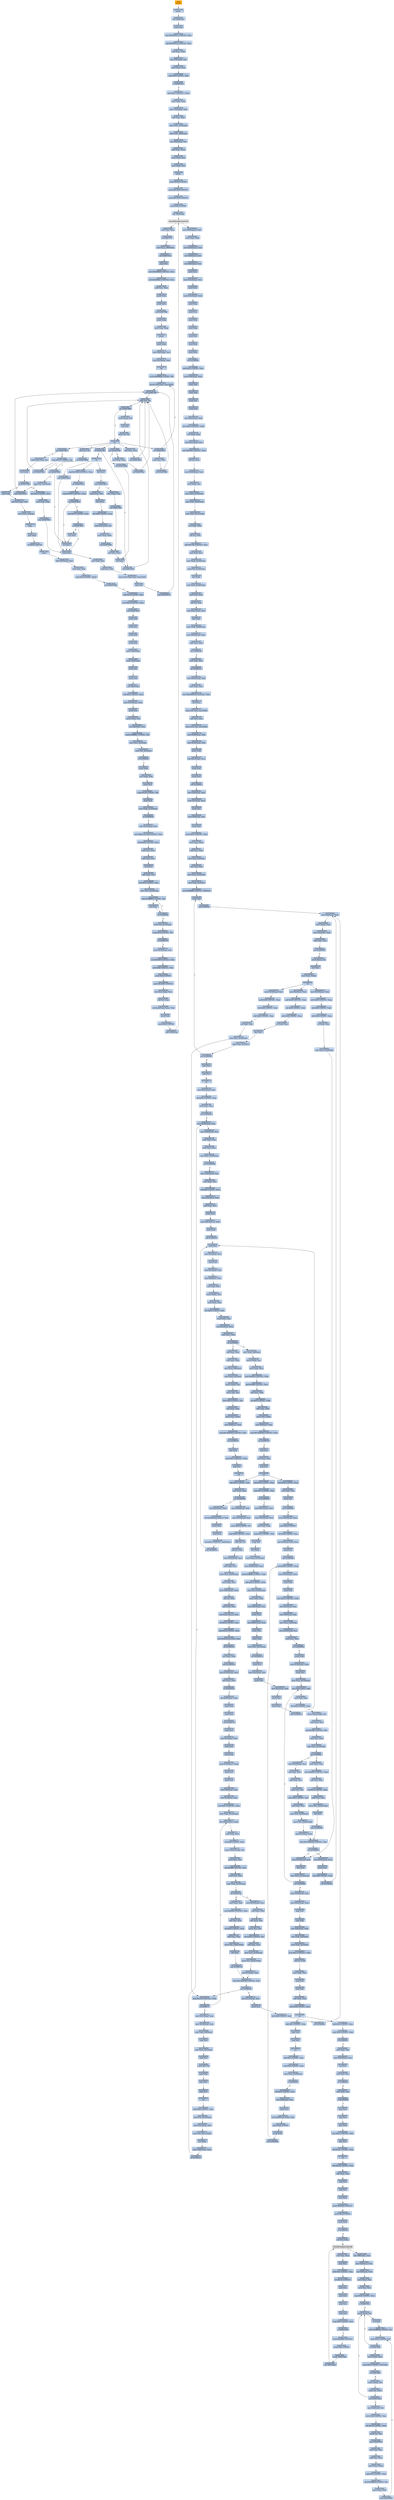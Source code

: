 digraph G {
node[shape=rectangle,style=filled,fillcolor=lightsteelblue,color=lightsteelblue]
bgcolor="transparent"
a0x0067f39apushfl_[label="start\npushfl ",color="lightgrey",fillcolor="orange"];
a0x0067f39bpusha_[label="0x0067f39b\npusha "];
a0x0067f39ccall_0x0067f3a1[label="0x0067f39c\ncall 0x0067f3a1"];
a0x0067f3a1popl_ebp[label="0x0067f3a1\npopl %ebp"];
a0x0067f3a2movl_0x4085b1UINT32_eax[label="0x0067f3a2\nmovl $0x4085b1<UINT32>, %eax"];
a0x0067f3a7subl_0x4085aaUINT32_eax[label="0x0067f3a7\nsubl $0x4085aa<UINT32>, %eax"];
a0x0067f3acsubl_eax_ebp[label="0x0067f3ac\nsubl %eax, %ebp"];
a0x0067f3aeleal__878ebp__esi[label="0x0067f3ae\nleal -878(%ebp), %esi"];
a0x0067f3b4movl_esi__eax[label="0x0067f3b4\nmovl (%esi), %eax"];
a0x0067f3b6cmpl_0x0UINT8_eax[label="0x0067f3b6\ncmpl $0x0<UINT8>, %eax"];
a0x0067f3b9je_0x0067f3cc[label="0x0067f3b9\nje 0x0067f3cc"];
a0x0067f3ccmovl_0x1UINT32_esi_[label="0x0067f3cc\nmovl $0x1<UINT32>, (%esi)"];
a0x0067f3d2movl_ebp_edx[label="0x0067f3d2\nmovl %ebp, %edx"];
a0x0067f3d4movl__914ebp__eax[label="0x0067f3d4\nmovl -914(%ebp), %eax"];
a0x0067f3dasubl_eax_edx[label="0x0067f3da\nsubl %eax, %edx"];
a0x0067f3dcmovl_edx__914ebp_[label="0x0067f3dc\nmovl %edx, -914(%ebp)"];
a0x0067f3e2addl_edx__890ebp_[label="0x0067f3e2\naddl %edx, -890(%ebp)"];
a0x0067f3e8leal__862ebp__esi[label="0x0067f3e8\nleal -862(%ebp), %esi"];
a0x0067f3eeaddl_edx_esi_[label="0x0067f3ee\naddl %edx, (%esi)"];
a0x0067f3f0movl_esi__esi[label="0x0067f3f0\nmovl (%esi), %esi"];
a0x0067f3f2movl_ebp_edi[label="0x0067f3f2\nmovl %ebp, %edi"];
a0x0067f3f4pusha_[label="0x0067f3f4\npusha "];
a0x0067f3f5pushl_0x40UINT8[label="0x0067f3f5\npushl $0x40<UINT8>"];
a0x0067f3f7pushl_0x1000UINT32[label="0x0067f3f7\npushl $0x1000<UINT32>"];
a0x0067f3fcpushl_0x1000UINT32[label="0x0067f3fc\npushl $0x1000<UINT32>"];
a0x0067f401pushl_0x0UINT8[label="0x0067f401\npushl $0x0<UINT8>"];
a0x0067f403call__830ebp_[label="0x0067f403\ncall -830(%ebp)"];
VirtualAlloc_kernel32_dll[label="VirtualAlloc@kernel32.dll",color="lightgrey",fillcolor="lightgrey"];
a0x0067f409testl_eax_eax[label="0x0067f409\ntestl %eax, %eax"];
a0x0067f40bje_0x0067f717[label="0x0067f40b\nje 0x0067f717"];
a0x0067f411movl_eax__894ebp_[label="0x0067f411\nmovl %eax, -894(%ebp)"];
a0x0067f417call_0x0067f41c[label="0x0067f417\ncall 0x0067f41c"];
a0x0067f41cpopl_ebx[label="0x0067f41c\npopl %ebx"];
a0x0067f41dmovl_0x40892fUINT32_ecx[label="0x0067f41d\nmovl $0x40892f<UINT32>, %ecx"];
a0x0067f422subl_0x40862cUINT32_ecx[label="0x0067f422\nsubl $0x40862c<UINT32>, %ecx"];
a0x0067f428addl_ecx_ebx[label="0x0067f428\naddl %ecx, %ebx"];
a0x0067f42apushl_eax[label="0x0067f42a\npushl %eax"];
a0x0067f42bpushl_ebx[label="0x0067f42b\npushl %ebx"];
a0x0067f42ccall_0x0067f66e[label="0x0067f42c\ncall 0x0067f66e"];
a0x0067f66epushl_ebp[label="0x0067f66e\npushl %ebp"];
a0x0067f66fmovl_esp_ebp[label="0x0067f66f\nmovl %esp, %ebp"];
a0x0067f671pusha_[label="0x0067f671\npusha "];
a0x0067f672pushl_ebp[label="0x0067f672\npushl %ebp"];
a0x0067f673movl_0x8ebp__esi[label="0x0067f673\nmovl 0x8(%ebp), %esi"];
a0x0067f676movl_0xcebp__edi[label="0x0067f676\nmovl 0xc(%ebp), %edi"];
a0x0067f679cld_[label="0x0067f679\ncld "];
a0x0067f67amovb_0xffffff80UINT8_dl[label="0x0067f67a\nmovb $0xffffff80<UINT8>, %dl"];
a0x0067f67cmovsb_ds_esi__es_edi_[label="0x0067f67c\nmovsb %ds:(%esi), %es:(%edi)"];
a0x0067f67dcall_0x0067f6ef[label="0x0067f67d\ncall 0x0067f6ef"];
a0x0067f6efaddb_dl_dl[label="0x0067f6ef\naddb %dl, %dl"];
a0x0067f6f1jne_0x0067f6f8[label="0x0067f6f1\njne 0x0067f6f8"];
a0x0067f6f3movb_esi__dl[label="0x0067f6f3\nmovb (%esi), %dl"];
a0x0067f6f5incl_esi[label="0x0067f6f5\nincl %esi"];
a0x0067f6f6adcb_dl_dl[label="0x0067f6f6\nadcb %dl, %dl"];
a0x0067f6f8ret[label="0x0067f6f8\nret"];
a0x0067f682jae_0x0067f67c[label="0x0067f682\njae 0x0067f67c"];
a0x0067f684xorl_ecx_ecx[label="0x0067f684\nxorl %ecx, %ecx"];
a0x0067f686call_0x0067f6ef[label="0x0067f686\ncall 0x0067f6ef"];
a0x0067f68bjae_0x0067f6a6[label="0x0067f68b\njae 0x0067f6a6"];
a0x0067f68dxorl_eax_eax[label="0x0067f68d\nxorl %eax, %eax"];
a0x0067f68fcall_0x0067f6ef[label="0x0067f68f\ncall 0x0067f6ef"];
a0x0067f694jae_0x0067f6b7[label="0x0067f694\njae 0x0067f6b7"];
a0x0067f696movb_0x10UINT8_al[label="0x0067f696\nmovb $0x10<UINT8>, %al"];
a0x0067f698call_0x0067f6ef[label="0x0067f698\ncall 0x0067f6ef"];
a0x0067f69dadcb_al_al[label="0x0067f69d\nadcb %al, %al"];
a0x0067f69fjae_0x0067f698[label="0x0067f69f\njae 0x0067f698"];
a0x0067f6a1jne_0x0067f6e4[label="0x0067f6a1\njne 0x0067f6e4"];
a0x0067f6e4incl_ecx[label="0x0067f6e4\nincl %ecx"];
a0x0067f6e5pushl_esi[label="0x0067f6e5\npushl %esi"];
a0x0067f6e6movl_edi_esi[label="0x0067f6e6\nmovl %edi, %esi"];
a0x0067f6e8subl_eax_esi[label="0x0067f6e8\nsubl %eax, %esi"];
a0x0067f6earepz_movsb_ds_esi__es_edi_[label="0x0067f6ea\nrepz movsb %ds:(%esi), %es:(%edi)"];
a0x0067f6ecpopl_esi[label="0x0067f6ec\npopl %esi"];
a0x0067f6edjmp_0x0067f67d[label="0x0067f6ed\njmp 0x0067f67d"];
a0x0067f6a3stosb_al_es_edi_[label="0x0067f6a3\nstosb %al, %es:(%edi)"];
a0x0067f6a4jmp_0x0067f67d[label="0x0067f6a4\njmp 0x0067f67d"];
a0x0067f6b7lodsb_ds_esi__al[label="0x0067f6b7\nlodsb %ds:(%esi), %al"];
a0x0067f6b8shrl_eax[label="0x0067f6b8\nshrl %eax"];
a0x0067f6baje_0x0067f70b[label="0x0067f6ba\nje 0x0067f70b"];
a0x0067f6bcadcl_0x2UINT8_ecx[label="0x0067f6bc\nadcl $0x2<UINT8>, %ecx"];
a0x0067f6bfmovl_eax_ebp[label="0x0067f6bf\nmovl %eax, %ebp"];
a0x0067f6c1jmp_0x0067f6e5[label="0x0067f6c1\njmp 0x0067f6e5"];
a0x0067f6a6call_0x0067f6fb[label="0x0067f6a6\ncall 0x0067f6fb"];
a0x0067f6fbincl_ecx[label="0x0067f6fb\nincl %ecx"];
a0x0067f6fccall_0x0067f6ef[label="0x0067f6fc\ncall 0x0067f6ef"];
a0x0067f701adcl_ecx_ecx[label="0x0067f701\nadcl %ecx, %ecx"];
a0x0067f703call_0x0067f6ef[label="0x0067f703\ncall 0x0067f6ef"];
a0x0067f708jb_0x0067f6fc[label="0x0067f708\njb 0x0067f6fc"];
a0x0067f70aret[label="0x0067f70a\nret"];
a0x0067f6abdecl_ecx[label="0x0067f6ab\ndecl %ecx"];
a0x0067f6acloop_0x0067f6c3[label="0x0067f6ac\nloop 0x0067f6c3"];
a0x0067f6aemovl_ebp_eax[label="0x0067f6ae\nmovl %ebp, %eax"];
a0x0067f6b0call_0x0067f6f9[label="0x0067f6b0\ncall 0x0067f6f9"];
a0x0067f6f9xorl_ecx_ecx[label="0x0067f6f9\nxorl %ecx, %ecx"];
a0x0067f6b5jmp_0x0067f6e5[label="0x0067f6b5\njmp 0x0067f6e5"];
a0x0067f6c3xchgl_eax_ecx[label="0x0067f6c3\nxchgl %eax, %ecx"];
a0x0067f6c4decl_eax[label="0x0067f6c4\ndecl %eax"];
a0x0067f6c5shll_0x8UINT8_eax[label="0x0067f6c5\nshll $0x8<UINT8>, %eax"];
a0x0067f6c8lodsb_ds_esi__al[label="0x0067f6c8\nlodsb %ds:(%esi), %al"];
a0x0067f6c9movl_eax_ebp[label="0x0067f6c9\nmovl %eax, %ebp"];
a0x0067f6cbcall_0x0067f6f9[label="0x0067f6cb\ncall 0x0067f6f9"];
a0x0067f6d0cmpl_0x7d00UINT32_eax[label="0x0067f6d0\ncmpl $0x7d00<UINT32>, %eax"];
a0x0067f6d5jae_0x0067f6e3[label="0x0067f6d5\njae 0x0067f6e3"];
a0x0067f6d7cmpl_0x500UINT32_eax[label="0x0067f6d7\ncmpl $0x500<UINT32>, %eax"];
a0x0067f6dcjae_0x0067f6e4[label="0x0067f6dc\njae 0x0067f6e4"];
a0x0067f6decmpl_0x7fUINT8_eax[label="0x0067f6de\ncmpl $0x7f<UINT8>, %eax"];
a0x0067f6e1ja_0x0067f6e5[label="0x0067f6e1\nja 0x0067f6e5"];
a0x0067f6e3incl_ecx[label="0x0067f6e3\nincl %ecx"];
a0x0067f70bpopl_ebp[label="0x0067f70b\npopl %ebp"];
a0x0067f70csubl_0xcebp__edi[label="0x0067f70c\nsubl 0xc(%ebp), %edi"];
a0x0067f70fmovl_edi__4ebp_[label="0x0067f70f\nmovl %edi, -4(%ebp)"];
a0x0067f712popa_[label="0x0067f712\npopa "];
a0x0067f713popl_ebp[label="0x0067f713\npopl %ebp"];
a0x0067f714ret_0x8UINT16[label="0x0067f714\nret $0x8<UINT16>"];
a0x0067f431popa_[label="0x0067f431\npopa "];
a0x0067f432addl__922ebp__edi[label="0x0067f432\naddl -922(%ebp), %edi"];
a0x0067f438movl_edi_ebx[label="0x0067f438\nmovl %edi, %ebx"];
a0x0067f43acmpl_0x0UINT8_edi_[label="0x0067f43a\ncmpl $0x0<UINT8>, (%edi)"];
a0x0067f43djne_0x0067f449[label="0x0067f43d\njne 0x0067f449"];
a0x0067f43faddl_0x4UINT8_edi[label="0x0067f43f\naddl $0x4<UINT8>, %edi"];
a0x0067f442movl_0x0UINT32_ecx[label="0x0067f442\nmovl $0x0<UINT32>, %ecx"];
a0x0067f447jmp_0x0067f45f[label="0x0067f447\njmp 0x0067f45f"];
a0x0067f45fpushl_edi[label="0x0067f45f\npushl %edi"];
a0x0067f460pushl_ecx[label="0x0067f460\npushl %ecx"];
a0x0067f461pushl_edx[label="0x0067f461\npushl %edx"];
a0x0067f462pushl_ebx[label="0x0067f462\npushl %ebx"];
a0x0067f463pushl__826ebp_[label="0x0067f463\npushl -826(%ebp)"];
a0x0067f469pushl__830ebp_[label="0x0067f469\npushl -830(%ebp)"];
a0x0067f46fpushl_esi[label="0x0067f46f\npushl %esi"];
a0x0067f470pushl_edi[label="0x0067f470\npushl %edi"];
a0x0067f471call__894ebp_[label="0x0067f471\ncall -894(%ebp)"];
a0x03580000subl_0xcUINT8_esp[label="0x03580000\nsubl $0xc<UINT8>, %esp"];
a0x03580003movl_0x10esp__eax[label="0x03580003\nmovl 0x10(%esp), %eax"];
a0x03580007pushl_ebx[label="0x03580007\npushl %ebx"];
a0x03580008movb_eax__bl[label="0x03580008\nmovb (%eax), %bl"];
a0x0358000aleal_0xdeax__ecx[label="0x0358000a\nleal 0xd(%eax), %ecx"];
a0x0358000dcmpb_0xffffffe1UINT8_bl[label="0x0358000d\ncmpb $0xffffffe1<UINT8>, %bl"];
a0x03580010movl_ecx_0xcesp_[label="0x03580010\nmovl %ecx, 0xc(%esp)"];
a0x03580014movb_bl_0x4esp_[label="0x03580014\nmovb %bl, 0x4(%esp)"];
a0x03580018jb_0x3580023[label="0x03580018\njb 0x3580023"];
a0x03580023pushl_ebp[label="0x03580023\npushl %ebp"];
a0x03580024xorl_ebp_ebp[label="0x03580024\nxorl %ebp, %ebp"];
a0x03580026pushl_esi[label="0x03580026\npushl %esi"];
a0x03580027cmpb_0x2dUINT8_bl[label="0x03580027\ncmpb $0x2d<UINT8>, %bl"];
a0x0358002apushl_edi[label="0x0358002a\npushl %edi"];
a0x0358002bmovl_ebp_0x14esp_[label="0x0358002b\nmovl %ebp, 0x14(%esp)"];
a0x0358002fjb_0x3580059[label="0x0358002f\njb 0x3580059"];
a0x03580031movl_0x10esp__ecx[label="0x03580031\nmovl 0x10(%esp), %ecx"];
a0x03580035movl_0x6c16c16dUINT32_eax[label="0x03580035\nmovl $0x6c16c16d<UINT32>, %eax"];
a0x0358003aandl_0xffUINT32_ecx[label="0x0358003a\nandl $0xff<UINT32>, %ecx"];
a0x03580040mull_ecx_eax[label="0x03580040\nmull %ecx, %eax"];
a0x03580042subl_edx_ecx[label="0x03580042\nsubl %edx, %ecx"];
a0x03580044shrl_ecx[label="0x03580044\nshrl %ecx"];
a0x03580046addl_edx_ecx[label="0x03580046\naddl %edx, %ecx"];
a0x03580048shrl_0x5UINT8_ecx[label="0x03580048\nshrl $0x5<UINT8>, %ecx"];
a0x0358004bmovl_ecx_0x14esp_[label="0x0358004b\nmovl %ecx, 0x14(%esp)"];
a0x0358004faddb_0xffffffd3UINT8_bl[label="0x0358004f\naddb $0xffffffd3<UINT8>, %bl"];
a0x03580052decl_ecx[label="0x03580052\ndecl %ecx"];
a0x03580053jne_0x358004f[label="0x03580053\njne 0x358004f"];
a0x03580055movb_bl_0x10esp_[label="0x03580055\nmovb %bl, 0x10(%esp)"];
a0x03580059cmpb_0x9UINT8_bl[label="0x03580059\ncmpb $0x9<UINT8>, %bl"];
a0x0358005cjb_0x358007d[label="0x0358005c\njb 0x358007d"];
a0x0358007dmovl_0x10esp__esi[label="0x0358007d\nmovl 0x10(%esp), %esi"];
a0x03580081movl_0x300UINT32_eax[label="0x03580081\nmovl $0x300<UINT32>, %eax"];
a0x03580086andl_0xffUINT32_esi[label="0x03580086\nandl $0xff<UINT32>, %esi"];
a0x0358008cpushl_0x4UINT8[label="0x0358008c\npushl $0x4<UINT8>"];
a0x0358008epushl_0x1000UINT32[label="0x0358008e\npushl $0x1000<UINT32>"];
a0x03580093leal_esiebp__ecx[label="0x03580093\nleal (%esi,%ebp), %ecx"];
a0x03580096shll_cl_eax[label="0x03580096\nshll %cl, %eax"];
a0x03580098leal_0xe6ceaxeax__edi[label="0x03580098\nleal 0xe6c(%eax,%eax), %edi"];
a0x0358009fpushl_edi[label="0x0358009f\npushl %edi"];
a0x035800a0pushl_0x0UINT8[label="0x035800a0\npushl $0x0<UINT8>"];
a0x035800a2call_0x38esp_[label="0x035800a2\ncall 0x38(%esp)"];
a0x035800a6movl_0x24esp__edx[label="0x035800a6\nmovl 0x24(%esp), %edx"];
a0x035800aamovl_eax_ebx[label="0x035800aa\nmovl %eax, %ebx"];
a0x035800acmovl_0x20esp__eax[label="0x035800ac\nmovl 0x20(%esp), %eax"];
a0x035800b0movl_0x9eax__ecx[label="0x035800b0\nmovl 0x9(%eax), %ecx"];
a0x035800b3movl_0x5eax__eax[label="0x035800b3\nmovl 0x5(%eax), %eax"];
a0x035800b6pushl_ecx[label="0x035800b6\npushl %ecx"];
a0x035800b7movl_0x1cesp__ecx[label="0x035800b7\nmovl 0x1c(%esp), %ecx"];
a0x035800bbpushl_edx[label="0x035800bb\npushl %edx"];
a0x035800bcmovl_0x1cesp__edx[label="0x035800bc\nmovl 0x1c(%esp), %edx"];
a0x035800c0pushl_eax[label="0x035800c0\npushl %eax"];
a0x035800c1pushl_ecx[label="0x035800c1\npushl %ecx"];
a0x035800c2pushl_edx[label="0x035800c2\npushl %edx"];
a0x035800c3pushl_ebp[label="0x035800c3\npushl %ebp"];
a0x035800c4pushl_esi[label="0x035800c4\npushl %esi"];
a0x035800c5pushl_edi[label="0x035800c5\npushl %edi"];
a0x035800c6pushl_ebx[label="0x035800c6\npushl %ebx"];
a0x035800c7call_0x35800fb[label="0x035800c7\ncall 0x35800fb"];
a0x035800fbsubl_0x2cUINT8_esp[label="0x035800fb\nsubl $0x2c<UINT8>, %esp"];
a0x035800femovl_0x38esp__eax[label="0x035800fe\nmovl 0x38(%esp), %eax"];
a0x03580102pushl_ebx[label="0x03580102\npushl %ebx"];
a0x03580103pushl_ebp[label="0x03580103\npushl %ebp"];
a0x03580104pushl_esi[label="0x03580104\npushl %esi"];
a0x03580105pushl_edi[label="0x03580105\npushl %edi"];
a0x03580106movl_0x4cesp__edi[label="0x03580106\nmovl 0x4c(%esp), %edi"];
a0x0358010amovl_0x1UINT32_edx[label="0x0358010a\nmovl $0x1<UINT32>, %edx"];
a0x0358010fxorl_ebp_ebp[label="0x0358010f\nxorl %ebp, %ebp"];
a0x03580111leal_eaxedi__ecx[label="0x03580111\nleal (%eax,%edi), %ecx"];
a0x03580114movl_0x300UINT32_eax[label="0x03580114\nmovl $0x300<UINT32>, %eax"];
a0x03580119shll_cl_eax[label="0x03580119\nshll %cl, %eax"];
a0x0358011bmovl_0x50esp__ecx[label="0x0358011b\nmovl 0x50(%esp), %ecx"];
a0x0358011fmovl_edx_esi[label="0x0358011f\nmovl %edx, %esi"];
a0x03580121movl_edx_0x10esp_[label="0x03580121\nmovl %edx, 0x10(%esp)"];
a0x03580125movl_edx_0x4cesp_[label="0x03580125\nmovl %edx, 0x4c(%esp)"];
a0x03580129movl_edx_0x1cesp_[label="0x03580129\nmovl %edx, 0x1c(%esp)"];
a0x0358012dxorl_ebx_ebx[label="0x0358012d\nxorl %ebx, %ebx"];
a0x0358012fshll_cl_edx[label="0x0358012f\nshll %cl, %edx"];
a0x03580131addl_0x736UINT32_eax[label="0x03580131\naddl $0x736<UINT32>, %eax"];
a0x03580136movl_edi_ecx[label="0x03580136\nmovl %edi, %ecx"];
a0x03580138movl_ebp_0x18esp_[label="0x03580138\nmovl %ebp, 0x18(%esp)"];
a0x0358013cmovb_bl_0x14esp_[label="0x0358013c\nmovb %bl, 0x14(%esp)"];
a0x03580140decl_edx[label="0x03580140\ndecl %edx"];
a0x03580141movl_edx_0x20esp_[label="0x03580141\nmovl %edx, 0x20(%esp)"];
a0x03580145movl_esi_edx[label="0x03580145\nmovl %esi, %edx"];
a0x03580147shll_cl_edx[label="0x03580147\nshll %cl, %edx"];
a0x03580149leal_eaxeax__ecx[label="0x03580149\nleal (%eax,%eax), %ecx"];
a0x0358014cdecl_edx[label="0x0358014c\ndecl %edx"];
a0x0358014dmovl_edx_0x24esp_[label="0x0358014d\nmovl %edx, 0x24(%esp)"];
a0x03580151movl_0x44esp__edx[label="0x03580151\nmovl 0x44(%esp), %edx"];
a0x03580155cmpl_ecx_edx[label="0x03580155\ncmpl %ecx, %edx"];
a0x03580157jae_0x3580166[label="0x03580157\njae 0x3580166"];
a0x03580166testl_eax_eax[label="0x03580166\ntestl %eax, %eax"];
a0x03580168jbe_0x358017e[label="0x03580168\njbe 0x358017e"];
a0x0358016amovl_0x40esp__edi[label="0x0358016a\nmovl 0x40(%esp), %edi"];
a0x0358016emovl_eax_ecx[label="0x0358016e\nmovl %eax, %ecx"];
a0x03580170movl_0x4000400UINT32_eax[label="0x03580170\nmovl $0x4000400<UINT32>, %eax"];
a0x03580175shrl_ecx[label="0x03580175\nshrl %ecx"];
a0x03580177repz_stosl_eax_es_edi_[label="0x03580177\nrepz stosl %eax, %es:(%edi)"];
a0x03580179adcl_ecx_ecx[label="0x03580179\nadcl %ecx, %ecx"];
a0x0358017brepz_stosw_ax_es_edi_[label="0x0358017b\nrepz stosw %ax, %es:(%edi)"];
a0x0358017emovl_0x58esp__edx[label="0x0358017e\nmovl 0x58(%esp), %edx"];
a0x03580182movl_0x54esp__eax[label="0x03580182\nmovl 0x54(%esp), %eax"];
a0x03580186pushl_edx[label="0x03580186\npushl %edx"];
a0x03580187leal_0x2cesp__ecx[label="0x03580187\nleal 0x2c(%esp), %ecx"];
a0x0358018bpushl_eax[label="0x0358018b\npushl %eax"];
a0x0358018cpushl_ecx[label="0x0358018c\npushl %ecx"];
a0x0358018dcall_0x35804cc[label="0x0358018d\ncall 0x35804cc"];
a0x035804ccmovl_0x8esp__eax[label="0x035804cc\nmovl 0x8(%esp), %eax"];
a0x035804d0movl_0xcesp__ecx[label="0x035804d0\nmovl 0xc(%esp), %ecx"];
a0x035804d4pushl_esi[label="0x035804d4\npushl %esi"];
a0x035804d5movl_0x8esp__esi[label="0x035804d5\nmovl 0x8(%esp), %esi"];
a0x035804d9pushl_edi[label="0x035804d9\npushl %edi"];
a0x035804damovl_0x5UINT32_edi[label="0x035804da\nmovl $0x5<UINT32>, %edi"];
a0x035804dfmovl_eax_esi_[label="0x035804df\nmovl %eax, (%esi)"];
a0x035804e1addl_ecx_eax[label="0x035804e1\naddl %ecx, %eax"];
a0x035804e3movl_eax_0x4esi_[label="0x035804e3\nmovl %eax, 0x4(%esi)"];
a0x035804e6xorl_eax_eax[label="0x035804e6\nxorl %eax, %eax"];
a0x035804e8movl_eax_0x10esi_[label="0x035804e8\nmovl %eax, 0x10(%esi)"];
a0x035804ebmovl_eax_0xcesi_[label="0x035804eb\nmovl %eax, 0xc(%esi)"];
a0x035804eemovl_0xffffffffUINT32_0x8esi_[label="0x035804ee\nmovl $0xffffffff<UINT32>, 0x8(%esi)"];
a0x035804f5pushl_esi[label="0x035804f5\npushl %esi"];
a0x035804f6call_0x35804af[label="0x035804f6\ncall 0x35804af"];
a0x035804afmovl_0x4esp__edx[label="0x035804af\nmovl 0x4(%esp), %edx"];
a0x035804b3movl_edx__ecx[label="0x035804b3\nmovl (%edx), %ecx"];
a0x035804b5movl_0x4edx__eax[label="0x035804b5\nmovl 0x4(%edx), %eax"];
a0x035804b8cmpl_eax_ecx[label="0x035804b8\ncmpl %eax, %ecx"];
a0x035804bajne_0x35804c6[label="0x035804ba\njne 0x35804c6"];
a0x035804c6movb_ecx__al[label="0x035804c6\nmovb (%ecx), %al"];
a0x035804c8incl_ecx[label="0x035804c8\nincl %ecx"];
a0x035804c9movl_ecx_edx_[label="0x035804c9\nmovl %ecx, (%edx)"];
a0x035804cbret[label="0x035804cb\nret"];
a0x035804fbmovl_0xcesi__edx[label="0x035804fb\nmovl 0xc(%esi), %edx"];
a0x035804feandl_0xffUINT32_eax[label="0x035804fe\nandl $0xff<UINT32>, %eax"];
a0x03580503shll_0x8UINT8_edx[label="0x03580503\nshll $0x8<UINT8>, %edx"];
a0x03580506addl_0x4UINT8_esp[label="0x03580506\naddl $0x4<UINT8>, %esp"];
a0x03580509orl_edx_eax[label="0x03580509\norl %edx, %eax"];
a0x0358050bdecl_edi[label="0x0358050b\ndecl %edi"];
a0x0358050cmovl_eax_0xcesi_[label="0x0358050c\nmovl %eax, 0xc(%esi)"];
a0x0358050fjne_0x35804f5[label="0x0358050f\njne 0x35804f5"];
a0x03580511popl_edi[label="0x03580511\npopl %edi"];
a0x03580512popl_esi[label="0x03580512\npopl %esi"];
a0x03580513ret[label="0x03580513\nret"];
a0x03580192movl_0x6cesp__eax[label="0x03580192\nmovl 0x6c(%esp), %eax"];
a0x03580196addl_0xcUINT8_esp[label="0x03580196\naddl $0xc<UINT8>, %esp"];
a0x03580199testl_eax_eax[label="0x03580199\ntestl %eax, %eax"];
a0x0358019bjbe_0x35804a5[label="0x0358019b\njbe 0x35804a5"];
a0x035801a1movl_0x20esp__eax[label="0x035801a1\nmovl 0x20(%esp), %eax"];
a0x035801a5movl_0x38esp__ecx[label="0x035801a5\nmovl 0x38(%esp), %ecx"];
a0x035801a9andl_ebp_eax[label="0x035801a9\nandl %ebp, %eax"];
a0x035801abtestl_ecx_ecx[label="0x035801ab\ntestl %ecx, %ecx"];
a0x035801admovl_eax_0x50esp_[label="0x035801ad\nmovl %eax, 0x50(%esp)"];
a0x035801b1jne_0x3580498[label="0x035801b1\njne 0x3580498"];
a0x035801b7movl_0x40esp__edi[label="0x035801b7\nmovl 0x40(%esp), %edi"];
a0x035801bbmovl_ebx_ecx[label="0x035801bb\nmovl %ebx, %ecx"];
a0x035801bdshll_0x4UINT8_ecx[label="0x035801bd\nshll $0x4<UINT8>, %ecx"];
a0x035801c0leal_0x28esp__edx[label="0x035801c0\nleal 0x28(%esp), %edx"];
a0x035801c4addl_eax_ecx[label="0x035801c4\naddl %eax, %ecx"];
a0x035801c6pushl_edx[label="0x035801c6\npushl %edx"];
a0x035801c7leal_ediecx2__edx[label="0x035801c7\nleal (%edi,%ecx,2), %edx"];
a0x035801capushl_edx[label="0x035801ca\npushl %edx"];
a0x035801cbcall_0x3580514[label="0x035801cb\ncall 0x3580514"];
a0x03580514pushl_esi[label="0x03580514\npushl %esi"];
a0x03580515movl_0xcesp__esi[label="0x03580515\nmovl 0xc(%esp), %esi"];
a0x03580519pushl_edi[label="0x03580519\npushl %edi"];
a0x0358051amovl_0xcesp__edi[label="0x0358051a\nmovl 0xc(%esp), %edi"];
a0x0358051emovl_0x8esi__ecx[label="0x0358051e\nmovl 0x8(%esi), %ecx"];
a0x03580521xorl_edx_edx[label="0x03580521\nxorl %edx, %edx"];
a0x03580523movw_edi__dx[label="0x03580523\nmovw (%edi), %dx"];
a0x03580526movl_ecx_eax[label="0x03580526\nmovl %ecx, %eax"];
a0x03580528shrl_0xbUINT8_eax[label="0x03580528\nshrl $0xb<UINT8>, %eax"];
a0x0358052bimull_edx_eax[label="0x0358052b\nimull %edx, %eax"];
a0x0358052emovl_0xcesi__edx[label="0x0358052e\nmovl 0xc(%esi), %edx"];
a0x03580531cmpl_eax_edx[label="0x03580531\ncmpl %eax, %edx"];
a0x03580533jae_0x3580583[label="0x03580533\njae 0x3580583"];
a0x03580535movl_eax_0x8esi_[label="0x03580535\nmovl %eax, 0x8(%esi)"];
a0x03580538movw_edi__ax[label="0x03580538\nmovw (%edi), %ax"];
a0x0358053bmovl_eax_ecx[label="0x0358053b\nmovl %eax, %ecx"];
a0x0358053dmovl_0x800UINT32_edx[label="0x0358053d\nmovl $0x800<UINT32>, %edx"];
a0x03580542andl_0xffffUINT32_ecx[label="0x03580542\nandl $0xffff<UINT32>, %ecx"];
a0x03580548subl_ecx_edx[label="0x03580548\nsubl %ecx, %edx"];
a0x0358054asarl_0x5UINT8_edx[label="0x0358054a\nsarl $0x5<UINT8>, %edx"];
a0x0358054daddl_eax_edx[label="0x0358054d\naddl %eax, %edx"];
a0x0358054fmovw_dx_edi_[label="0x0358054f\nmovw %dx, (%edi)"];
a0x03580552movl_0x8esi__eax[label="0x03580552\nmovl 0x8(%esi), %eax"];
a0x03580555cmpl_0x1000000UINT32_eax[label="0x03580555\ncmpl $0x1000000<UINT32>, %eax"];
a0x0358055ajae_0x358057e[label="0x0358055a\njae 0x358057e"];
a0x0358057epopl_edi[label="0x0358057e\npopl %edi"];
a0x0358057fxorl_eax_eax[label="0x0358057f\nxorl %eax, %eax"];
a0x03580581popl_esi[label="0x03580581\npopl %esi"];
a0x03580582ret[label="0x03580582\nret"];
a0x035801d0addl_0x8UINT8_esp[label="0x035801d0\naddl $0x8<UINT8>, %esp"];
a0x035801d3testl_eax_eax[label="0x035801d3\ntestl %eax, %eax"];
a0x035801d5jne_0x358028b[label="0x035801d5\njne 0x358028b"];
a0x035801dbmovl_0x48esp__edx[label="0x035801db\nmovl 0x48(%esp), %edx"];
a0x035801dfmovl_0x14esp__eax[label="0x035801df\nmovl 0x14(%esp), %eax"];
a0x035801e3movb_0x8UINT8_cl[label="0x035801e3\nmovb $0x8<UINT8>, %cl"];
a0x035801e5andl_0xffUINT32_eax[label="0x035801e5\nandl $0xff<UINT32>, %eax"];
a0x035801easubb_dl_cl[label="0x035801ea\nsubb %dl, %cl"];
a0x035801ecshrl_cl_eax[label="0x035801ec\nshrl %cl, %eax"];
a0x035801eemovl_0x24esp__ecx[label="0x035801ee\nmovl 0x24(%esp), %ecx"];
a0x035801f2andl_ebp_ecx[label="0x035801f2\nandl %ebp, %ecx"];
a0x035801f4movl_ecx_0x50esp_[label="0x035801f4\nmovl %ecx, 0x50(%esp)"];
a0x035801f8movl_edx_ecx[label="0x035801f8\nmovl %edx, %ecx"];
a0x035801famovl_0x50esp__edx[label="0x035801fa\nmovl 0x50(%esp), %edx"];
a0x035801feshll_cl_edx[label="0x035801fe\nshll %cl, %edx"];
a0x03580200addl_edx_eax[label="0x03580200\naddl %edx, %eax"];
a0x03580202leal_eaxeax2__eax[label="0x03580202\nleal (%eax,%eax,2), %eax"];
a0x03580205shll_0x9UINT8_eax[label="0x03580205\nshll $0x9<UINT8>, %eax"];
a0x03580208cmpl_0x4UINT8_ebx[label="0x03580208\ncmpl $0x4<UINT8>, %ebx"];
a0x0358020bleal_0xe6ceaxedi__eax[label="0x0358020b\nleal 0xe6c(%eax,%edi), %eax"];
a0x03580212jnl_0x3580218[label="0x03580212\njnl 0x3580218"];
a0x03580214xorl_ebx_ebx[label="0x03580214\nxorl %ebx, %ebx"];
a0x03580216jmp_0x3580225[label="0x03580216\njmp 0x3580225"];
a0x03580225movl_0x18esp__ecx[label="0x03580225\nmovl 0x18(%esp), %ecx"];
a0x03580229testl_ecx_ecx[label="0x03580229\ntestl %ecx, %ecx"];
a0x0358022bje_0x358025d[label="0x0358022b\nje 0x358025d"];
a0x0358025dleal_0x28esp__edx[label="0x0358025d\nleal 0x28(%esp), %edx"];
a0x03580261pushl_edx[label="0x03580261\npushl %edx"];
a0x03580262pushl_eax[label="0x03580262\npushl %eax"];
a0x03580263call_0x358075b[label="0x03580263\ncall 0x358075b"];
a0x0358075bpushl_ecx[label="0x0358075b\npushl %ecx"];
a0x0358075cmovl_0xcesp__eax[label="0x0358075c\nmovl 0xc(%esp), %eax"];
a0x03580760pushl_ebx[label="0x03580760\npushl %ebx"];
a0x03580761pushl_ebp[label="0x03580761\npushl %ebp"];
a0x03580762movl_0x10esp__ebp[label="0x03580762\nmovl 0x10(%esp), %ebp"];
a0x03580766pushl_esi[label="0x03580766\npushl %esi"];
a0x03580767pushl_edi[label="0x03580767\npushl %edi"];
a0x03580768movl_0x8eax__edi[label="0x03580768\nmovl 0x8(%eax), %edi"];
a0x0358076bmovl_0xceax__eax[label="0x0358076b\nmovl 0xc(%eax), %eax"];
a0x0358076emovl_0x1UINT32_ebx[label="0x0358076e\nmovl $0x1<UINT32>, %ebx"];
a0x03580773movl_eax_0x10esp_[label="0x03580773\nmovl %eax, 0x10(%esp)"];
a0x03580777leal_ebxebx__edx[label="0x03580777\nleal (%ebx,%ebx), %edx"];
a0x0358077amovl_edi_eax[label="0x0358077a\nmovl %edi, %eax"];
a0x0358077cshrl_0xbUINT8_eax[label="0x0358077c\nshrl $0xb<UINT8>, %eax"];
a0x0358077fmovw_edxebp__cx[label="0x0358077f\nmovw (%edx,%ebp), %cx"];
a0x03580783movl_ecx_esi[label="0x03580783\nmovl %ecx, %esi"];
a0x03580785andl_0xffffUINT32_esi[label="0x03580785\nandl $0xffff<UINT32>, %esi"];
a0x0358078bimull_esi_eax[label="0x0358078b\nimull %esi, %eax"];
a0x0358078ecmpl_eax_0x10esp_[label="0x0358078e\ncmpl %eax, 0x10(%esp)"];
a0x03580792jae_0x35807aa[label="0x03580792\njae 0x35807aa"];
a0x03580794movl_eax_edi[label="0x03580794\nmovl %eax, %edi"];
a0x03580796movl_0x800UINT32_eax[label="0x03580796\nmovl $0x800<UINT32>, %eax"];
a0x0358079bsubl_esi_eax[label="0x0358079b\nsubl %esi, %eax"];
a0x0358079dsarl_0x5UINT8_eax[label="0x0358079d\nsarl $0x5<UINT8>, %eax"];
a0x035807a0addl_ecx_eax[label="0x035807a0\naddl %ecx, %eax"];
a0x035807a2movw_ax_edxebp_[label="0x035807a2\nmovw %ax, (%edx,%ebp)"];
a0x035807a6shll_ebx[label="0x035807a6\nshll %ebx"];
a0x035807a8jmp_0x35807c6[label="0x035807a8\njmp 0x35807c6"];
a0x035807c6cmpl_0x1000000UINT32_edi[label="0x035807c6\ncmpl $0x1000000<UINT32>, %edi"];
a0x035807ccjae_0x35807f0[label="0x035807cc\njae 0x35807f0"];
a0x035807f0cmpl_0x100UINT32_ebx[label="0x035807f0\ncmpl $0x100<UINT32>, %ebx"];
a0x035807f6jl_0x3580777[label="0x035807f6\njl 0x3580777"];
a0x035807aamovl_0x10esp__esi[label="0x035807aa\nmovl 0x10(%esp), %esi"];
a0x035807aesubl_eax_edi[label="0x035807ae\nsubl %eax, %edi"];
a0x035807b0subl_eax_esi[label="0x035807b0\nsubl %eax, %esi"];
a0x035807b2movw_cx_ax[label="0x035807b2\nmovw %cx, %ax"];
a0x035807b5shrw_0x5UINT8_ax[label="0x035807b5\nshrw $0x5<UINT8>, %ax"];
a0x035807b9subl_eax_ecx[label="0x035807b9\nsubl %eax, %ecx"];
a0x035807bbmovl_esi_0x10esp_[label="0x035807bb\nmovl %esi, 0x10(%esp)"];
a0x035807bfmovw_cx_edxebp_[label="0x035807bf\nmovw %cx, (%edx,%ebp)"];
a0x035807c3leal_0x1edx__ebx[label="0x035807c3\nleal 0x1(%edx), %ebx"];
a0x035807cemovl_0x1cesp__ecx[label="0x035807ce\nmovl 0x1c(%esp), %ecx"];
a0x035807d2pushl_ecx[label="0x035807d2\npushl %ecx"];
a0x035807d3shll_0x8UINT8_edi[label="0x035807d3\nshll $0x8<UINT8>, %edi"];
a0x035807d6call_0x35804af[label="0x035807d6\ncall 0x35804af"];
a0x035807dbmovl_0x14esp__edx[label="0x035807db\nmovl 0x14(%esp), %edx"];
a0x035807dfandl_0xffUINT32_eax[label="0x035807df\nandl $0xff<UINT32>, %eax"];
a0x035807e4shll_0x8UINT8_edx[label="0x035807e4\nshll $0x8<UINT8>, %edx"];
a0x035807e7addl_0x4UINT8_esp[label="0x035807e7\naddl $0x4<UINT8>, %esp"];
a0x035807eaorl_edx_eax[label="0x035807ea\norl %edx, %eax"];
a0x035807ecmovl_eax_0x10esp_[label="0x035807ec\nmovl %eax, 0x10(%esp)"];
a0x035807fcmovl_0x1cesp__eax[label="0x035807fc\nmovl 0x1c(%esp), %eax"];
a0x03580800movl_0x10esp__ecx[label="0x03580800\nmovl 0x10(%esp), %ecx"];
a0x03580804movl_edi_0x8eax_[label="0x03580804\nmovl %edi, 0x8(%eax)"];
a0x03580807popl_edi[label="0x03580807\npopl %edi"];
a0x03580808movl_ecx_0xceax_[label="0x03580808\nmovl %ecx, 0xc(%eax)"];
a0x0358080bpopl_esi[label="0x0358080b\npopl %esi"];
a0x0358080cmovb_bl_al[label="0x0358080c\nmovb %bl, %al"];
a0x0358080epopl_ebp[label="0x0358080e\npopl %ebp"];
a0x0358080fpopl_ebx[label="0x0358080f\npopl %ebx"];
a0x03580810popl_ecx[label="0x03580810\npopl %ecx"];
a0x03580811ret[label="0x03580811\nret"];
a0x03580268addl_0x8UINT8_esp[label="0x03580268\naddl $0x8<UINT8>, %esp"];
a0x0358026bmovb_al_0x14esp_[label="0x0358026b\nmovb %al, 0x14(%esp)"];
a0x0358026fmovl_0x5cesp__ecx[label="0x0358026f\nmovl 0x5c(%esp), %ecx"];
a0x03580273movb_al_ecxebp_[label="0x03580273\nmovb %al, (%ecx,%ebp)"];
a0x03580276incl_ebp[label="0x03580276\nincl %ebp"];
a0x03580277cmpl_0x60esp__ebp[label="0x03580277\ncmpl 0x60(%esp), %ebp"];
a0x0358027bjb_0x35801a1[label="0x0358027b\njb 0x35801a1"];
a0x03580583subl_eax_ecx[label="0x03580583\nsubl %eax, %ecx"];
a0x03580585subl_eax_edx[label="0x03580585\nsubl %eax, %edx"];
a0x03580587movl_ecx_0x8esi_[label="0x03580587\nmovl %ecx, 0x8(%esi)"];
a0x0358058amovl_edx_0xcesi_[label="0x0358058a\nmovl %edx, 0xc(%esi)"];
a0x0358058dmovw_edi__ax[label="0x0358058d\nmovw (%edi), %ax"];
a0x03580590movw_ax_dx[label="0x03580590\nmovw %ax, %dx"];
a0x03580593shrw_0x5UINT8_dx[label="0x03580593\nshrw $0x5<UINT8>, %dx"];
a0x03580597subl_edx_eax[label="0x03580597\nsubl %edx, %eax"];
a0x03580599movw_ax_edi_[label="0x03580599\nmovw %ax, (%edi)"];
a0x0358059cmovl_0x8esi__eax[label="0x0358059c\nmovl 0x8(%esi), %eax"];
a0x0358059fcmpl_0x1000000UINT32_eax[label="0x0358059f\ncmpl $0x1000000<UINT32>, %eax"];
a0x035805a4jae_0x35805c8[label="0x035805a4\njae 0x35805c8"];
a0x035805c8popl_edi[label="0x035805c8\npopl %edi"];
a0x035805c9movl_0x1UINT32_eax[label="0x035805c9\nmovl $0x1<UINT32>, %eax"];
a0x035805cepopl_esi[label="0x035805ce\npopl %esi"];
a0x035805cfret[label="0x035805cf\nret"];
a0x0358028bleal_0x28esp__edx[label="0x0358028b\nleal 0x28(%esp), %edx"];
a0x0358028fleal_0x180ediebx2__eax[label="0x0358028f\nleal 0x180(%edi,%ebx,2), %eax"];
a0x03580296pushl_edx[label="0x03580296\npushl %edx"];
a0x03580297pushl_eax[label="0x03580297\npushl %eax"];
a0x03580298movl_0x1UINT32_0x20esp_[label="0x03580298\nmovl $0x1<UINT32>, 0x20(%esp)"];
a0x035802a0call_0x3580514[label="0x035802a0\ncall 0x3580514"];
a0x035802a5addl_0x8UINT8_esp[label="0x035802a5\naddl $0x8<UINT8>, %esp"];
a0x035802a8cmpl_0x1UINT8_eax[label="0x035802a8\ncmpl $0x1<UINT8>, %eax"];
a0x035802abjne_0x3580397[label="0x035802ab\njne 0x3580397"];
a0x03580397movl_0x4cesp__eax[label="0x03580397\nmovl 0x4c(%esp), %eax"];
a0x0358039bmovl_0x10esp__ecx[label="0x0358039b\nmovl 0x10(%esp), %ecx"];
a0x0358039fxorl_edx_edx[label="0x0358039f\nxorl %edx, %edx"];
a0x035803a1cmpl_0x7UINT8_ebx[label="0x035803a1\ncmpl $0x7<UINT8>, %ebx"];
a0x035803a4setge_dl[label="0x035803a4\nsetge %dl"];
a0x035803a7decl_edx[label="0x035803a7\ndecl %edx"];
a0x035803a8movl_eax_0x1cesp_[label="0x035803a8\nmovl %eax, 0x1c(%esp)"];
a0x035803acmovl_0x50esp__eax[label="0x035803ac\nmovl 0x50(%esp), %eax"];
a0x035803b0andl_0xfffffffdUINT8_edx[label="0x035803b0\nandl $0xfffffffd<UINT8>, %edx"];
a0x035803b3addl_0xaUINT8_edx[label="0x035803b3\naddl $0xa<UINT8>, %edx"];
a0x035803b6movl_ecx_0x4cesp_[label="0x035803b6\nmovl %ecx, 0x4c(%esp)"];
a0x035803bamovl_edx_ebx[label="0x035803ba\nmovl %edx, %ebx"];
a0x035803bcleal_0x28esp__ecx[label="0x035803bc\nleal 0x28(%esp), %ecx"];
a0x035803c0pushl_eax[label="0x035803c0\npushl %eax"];
a0x035803c1leal_0x664edi__edx[label="0x035803c1\nleal 0x664(%edi), %edx"];
a0x035803c7pushl_ecx[label="0x035803c7\npushl %ecx"];
a0x035803c8pushl_edx[label="0x035803c8\npushl %edx"];
a0x035803c9movl_esi_0x1cesp_[label="0x035803c9\nmovl %esi, 0x1c(%esp)"];
a0x035803cdcall_0x3580812[label="0x035803cd\ncall 0x3580812"];
a0x03580812pushl_esi[label="0x03580812\npushl %esi"];
a0x03580813movl_0xcesp__esi[label="0x03580813\nmovl 0xc(%esp), %esi"];
a0x03580817pushl_edi[label="0x03580817\npushl %edi"];
a0x03580818movl_0xcesp__edi[label="0x03580818\nmovl 0xc(%esp), %edi"];
a0x0358081cpushl_esi[label="0x0358081c\npushl %esi"];
a0x0358081dpushl_edi[label="0x0358081d\npushl %edi"];
a0x0358081ecall_0x3580514[label="0x0358081e\ncall 0x3580514"];
a0x03580823addl_0x8UINT8_esp[label="0x03580823\naddl $0x8<UINT8>, %esp"];
a0x03580826testl_eax_eax[label="0x03580826\ntestl %eax, %eax"];
a0x03580828pushl_esi[label="0x03580828\npushl %esi"];
a0x03580829jne_0x3580844[label="0x03580829\njne 0x3580844"];
a0x0358082bmovl_0x18esp__eax[label="0x0358082b\nmovl 0x18(%esp), %eax"];
a0x0358082fpushl_0x3UINT8[label="0x0358082f\npushl $0x3<UINT8>"];
a0x03580831shll_0x4UINT8_eax[label="0x03580831\nshll $0x4<UINT8>, %eax"];
a0x03580834leal_0x4eaxedi__ecx[label="0x03580834\nleal 0x4(%eax,%edi), %ecx"];
a0x03580838pushl_ecx[label="0x03580838\npushl %ecx"];
a0x03580839call_0x358088b[label="0x03580839\ncall 0x358088b"];
a0x0358088bsubl_0x8UINT8_esp[label="0x0358088b\nsubl $0x8<UINT8>, %esp"];
a0x0358088emovl_0x14esp__eax[label="0x0358088e\nmovl 0x14(%esp), %eax"];
a0x03580892pushl_ebx[label="0x03580892\npushl %ebx"];
a0x03580893pushl_edi[label="0x03580893\npushl %edi"];
a0x03580894movl_0x1UINT32_ebx[label="0x03580894\nmovl $0x1<UINT32>, %ebx"];
a0x03580899movl_0xceax__ecx[label="0x03580899\nmovl 0xc(%eax), %ecx"];
a0x0358089cmovl_0x8eax__edi[label="0x0358089c\nmovl 0x8(%eax), %edi"];
a0x0358089fmovl_ecx_0x8esp_[label="0x0358089f\nmovl %ecx, 0x8(%esp)"];
a0x035808a3movl_0x18esp__ecx[label="0x035808a3\nmovl 0x18(%esp), %ecx"];
a0x035808a7testl_ecx_ecx[label="0x035808a7\ntestl %ecx, %ecx"];
a0x035808a9jle_0x358094b[label="0x035808a9\njle 0x358094b"];
a0x035808afpushl_ebp[label="0x035808af\npushl %ebp"];
a0x035808b0movl_0x18esp__ebp[label="0x035808b0\nmovl 0x18(%esp), %ebp"];
a0x035808b4pushl_esi[label="0x035808b4\npushl %esi"];
a0x035808b5movl_ecx_0x14esp_[label="0x035808b5\nmovl %ecx, 0x14(%esp)"];
a0x035808b9leal_ebxebx__edx[label="0x035808b9\nleal (%ebx,%ebx), %edx"];
a0x035808bcmovl_edi_eax[label="0x035808bc\nmovl %edi, %eax"];
a0x035808beshrl_0xbUINT8_eax[label="0x035808be\nshrl $0xb<UINT8>, %eax"];
a0x035808c1movw_edxebp__cx[label="0x035808c1\nmovw (%edx,%ebp), %cx"];
a0x035808c5movl_ecx_esi[label="0x035808c5\nmovl %ecx, %esi"];
a0x035808c7andl_0xffffUINT32_esi[label="0x035808c7\nandl $0xffff<UINT32>, %esi"];
a0x035808cdimull_esi_eax[label="0x035808cd\nimull %esi, %eax"];
a0x035808d0cmpl_eax_0x10esp_[label="0x035808d0\ncmpl %eax, 0x10(%esp)"];
a0x035808d4jae_0x35808ec[label="0x035808d4\njae 0x35808ec"];
a0x035808ecmovl_0x10esp__esi[label="0x035808ec\nmovl 0x10(%esp), %esi"];
a0x035808f0subl_eax_edi[label="0x035808f0\nsubl %eax, %edi"];
a0x035808f2subl_eax_esi[label="0x035808f2\nsubl %eax, %esi"];
a0x035808f4movw_cx_ax[label="0x035808f4\nmovw %cx, %ax"];
a0x035808f7shrw_0x5UINT8_ax[label="0x035808f7\nshrw $0x5<UINT8>, %ax"];
a0x035808fbsubl_eax_ecx[label="0x035808fb\nsubl %eax, %ecx"];
a0x035808fdmovl_esi_0x10esp_[label="0x035808fd\nmovl %esi, 0x10(%esp)"];
a0x03580901movw_cx_edxebp_[label="0x03580901\nmovw %cx, (%edx,%ebp)"];
a0x03580905leal_0x1edx__ebx[label="0x03580905\nleal 0x1(%edx), %ebx"];
a0x03580908cmpl_0x1000000UINT32_edi[label="0x03580908\ncmpl $0x1000000<UINT32>, %edi"];
a0x0358090ejae_0x3580932[label="0x0358090e\njae 0x3580932"];
a0x03580932movl_0x14esp__eax[label="0x03580932\nmovl 0x14(%esp), %eax"];
a0x03580936decl_eax[label="0x03580936\ndecl %eax"];
a0x03580937movl_eax_0x14esp_[label="0x03580937\nmovl %eax, 0x14(%esp)"];
a0x0358093bjne_0x35808b9[label="0x0358093b\njne 0x35808b9"];
a0x035808d6movl_eax_edi[label="0x035808d6\nmovl %eax, %edi"];
a0x035808d8movl_0x800UINT32_eax[label="0x035808d8\nmovl $0x800<UINT32>, %eax"];
a0x035808ddsubl_esi_eax[label="0x035808dd\nsubl %esi, %eax"];
a0x035808dfsarl_0x5UINT8_eax[label="0x035808df\nsarl $0x5<UINT8>, %eax"];
a0x035808e2addl_ecx_eax[label="0x035808e2\naddl %ecx, %eax"];
a0x035808e4movw_ax_edxebp_[label="0x035808e4\nmovw %ax, (%edx,%ebp)"];
a0x035808e8shll_ebx[label="0x035808e8\nshll %ebx"];
a0x035808eajmp_0x3580908[label="0x035808ea\njmp 0x3580908"];
a0x03580941movl_0x20esp__ecx[label="0x03580941\nmovl 0x20(%esp), %ecx"];
a0x03580945movl_0x24esp__eax[label="0x03580945\nmovl 0x24(%esp), %eax"];
a0x03580949popl_esi[label="0x03580949\npopl %esi"];
a0x0358094apopl_ebp[label="0x0358094a\npopl %ebp"];
a0x0358094bmovl_0x8esp__edx[label="0x0358094b\nmovl 0x8(%esp), %edx"];
a0x0358094fmovl_edi_0x8eax_[label="0x0358094f\nmovl %edi, 0x8(%eax)"];
a0x03580952movl_edx_0xceax_[label="0x03580952\nmovl %edx, 0xc(%eax)"];
a0x03580955movl_0x1UINT32_edx[label="0x03580955\nmovl $0x1<UINT32>, %edx"];
a0x0358095ashll_cl_edx[label="0x0358095a\nshll %cl, %edx"];
a0x0358095cmovl_ebx_eax[label="0x0358095c\nmovl %ebx, %eax"];
a0x0358095epopl_edi[label="0x0358095e\npopl %edi"];
a0x0358095fpopl_ebx[label="0x0358095f\npopl %ebx"];
a0x03580960subl_edx_eax[label="0x03580960\nsubl %edx, %eax"];
a0x03580962addl_0x8UINT8_esp[label="0x03580962\naddl $0x8<UINT8>, %esp"];
a0x03580965ret[label="0x03580965\nret"];
a0x0358083eaddl_0xcUINT8_esp[label="0x0358083e\naddl $0xc<UINT8>, %esp"];
a0x03580841popl_edi[label="0x03580841\npopl %edi"];
a0x03580842popl_esi[label="0x03580842\npopl %esi"];
a0x03580843ret[label="0x03580843\nret"];
a0x035803d2addl_0xcUINT8_esp[label="0x035803d2\naddl $0xc<UINT8>, %esp"];
a0x035803d5cmpl_0x4UINT8_eax[label="0x035803d5\ncmpl $0x4<UINT8>, %eax"];
a0x035803d8movl_eax_0x50esp_[label="0x035803d8\nmovl %eax, 0x50(%esp)"];
a0x035803dcjl_0x35803e3[label="0x035803dc\njl 0x35803e3"];
a0x035803e3shll_0x7UINT8_eax[label="0x035803e3\nshll $0x7<UINT8>, %eax"];
a0x035803e6leal_0x28esp__ecx[label="0x035803e6\nleal 0x28(%esp), %ecx"];
a0x035803eapushl_ecx[label="0x035803ea\npushl %ecx"];
a0x035803ebleal_0x360eaxedi__edx[label="0x035803eb\nleal 0x360(%eax,%edi), %edx"];
a0x035803f2pushl_0x6UINT8[label="0x035803f2\npushl $0x6<UINT8>"];
a0x035803f4pushl_edx[label="0x035803f4\npushl %edx"];
a0x035803f5call_0x358088b[label="0x035803f5\ncall 0x358088b"];
a0x03580910movl_0x24esp__ecx[label="0x03580910\nmovl 0x24(%esp), %ecx"];
a0x03580914pushl_ecx[label="0x03580914\npushl %ecx"];
a0x03580915shll_0x8UINT8_edi[label="0x03580915\nshll $0x8<UINT8>, %edi"];
a0x03580918call_0x35804af[label="0x03580918\ncall 0x35804af"];
a0x0358091dmovl_0x14esp__edx[label="0x0358091d\nmovl 0x14(%esp), %edx"];
a0x03580921andl_0xffUINT32_eax[label="0x03580921\nandl $0xff<UINT32>, %eax"];
a0x03580926shll_0x8UINT8_edx[label="0x03580926\nshll $0x8<UINT8>, %edx"];
a0x03580929addl_0x4UINT8_esp[label="0x03580929\naddl $0x4<UINT8>, %esp"];
a0x0358092corl_edx_eax[label="0x0358092c\norl %edx, %eax"];
a0x0358092emovl_eax_0x10esp_[label="0x0358092e\nmovl %eax, 0x10(%esp)"];
a0x035803faaddl_0xcUINT8_esp[label="0x035803fa\naddl $0xc<UINT8>, %esp"];
a0x035803fdcmpl_0x4UINT8_eax[label="0x035803fd\ncmpl $0x4<UINT8>, %eax"];
a0x03580400jl_0x3580461[label="0x03580400\njl 0x3580461"];
a0x03580461movl_eax_esi[label="0x03580461\nmovl %eax, %esi"];
a0x03580463movl_0x50esp__eax[label="0x03580463\nmovl 0x50(%esp), %eax"];
a0x03580467incl_esi[label="0x03580467\nincl %esi"];
a0x03580468testl_esi_esi[label="0x03580468\ntestl %esi, %esi"];
a0x0358046aje_0x35804a5[label="0x0358046a\nje 0x35804a5"];
a0x0358046ccmpl_ebp_esi[label="0x0358046c\ncmpl %ebp, %esi"];
a0x0358046eja_0x3580498[label="0x0358046e\nja 0x3580498"];
a0x03580498popl_edi[label="0x03580498\npopl %edi"];
a0x03580499popl_esi[label="0x03580499\npopl %esi"];
a0x0358049apopl_ebp[label="0x0358049a\npopl %ebp"];
a0x0358049bmovl_0x1UINT32_eax[label="0x0358049b\nmovl $0x1<UINT32>, %eax"];
a0x035804a0popl_ebx[label="0x035804a0\npopl %ebx"];
a0x035804a1addl_0x2cUINT8_esp[label="0x035804a1\naddl $0x2c<UINT8>, %esp"];
a0x035804a4ret[label="0x035804a4\nret"];
a0x035800ccaddl_0x24UINT8_esp[label="0x035800cc\naddl $0x24<UINT8>, %esp"];
a0x035800cftestl_eax_eax[label="0x035800cf\ntestl %eax, %eax"];
a0x035800d1popl_edi[label="0x035800d1\npopl %edi"];
a0x035800d2popl_esi[label="0x035800d2\npopl %esi"];
a0x035800d3popl_ebp[label="0x035800d3\npopl %ebp"];
a0x035800d4pushl_0x8000UINT32[label="0x035800d4\npushl $0x8000<UINT32>"];
a0x035800d9pushl_0x0UINT8[label="0x035800d9\npushl $0x0<UINT8>"];
a0x035800dbpushl_ebx[label="0x035800db\npushl %ebx"];
a0x035800dcje_0x35800eb[label="0x035800dc\nje 0x35800eb"];
a0x035800decall_0x2cesp_[label="0x035800de\ncall 0x2c(%esp)"];
VirtualFree_kernel32_dll[label="VirtualFree@kernel32.dll",color="lightgrey",fillcolor="lightgrey"];
a0x035800e2xorl_eax_eax[label="0x035800e2\nxorl %eax, %eax"];
a0x035800e4popl_ebx[label="0x035800e4\npopl %ebx"];
a0x035800e5addl_0xcUINT8_esp[label="0x035800e5\naddl $0xc<UINT8>, %esp"];
a0x035800e8ret_0x10UINT16[label="0x035800e8\nret $0x10<UINT16>"];
a0x0067f477popl_ebx[label="0x0067f477\npopl %ebx"];
a0x0067f478popl_edx[label="0x0067f478\npopl %edx"];
a0x0067f479popl_ecx[label="0x0067f479\npopl %ecx"];
a0x0067f47apopl_edi[label="0x0067f47a\npopl %edi"];
a0x0067f47bcmpl_0x0UINT8_ecx[label="0x0067f47b\ncmpl $0x0<UINT8>, %ecx"];
a0x0067f47eje_0x0067f485[label="0x0067f47e\nje 0x0067f485"];
a0x0067f485pushl_0x8000UINT32[label="0x0067f485\npushl $0x8000<UINT32>"];
a0x0067f48apushl_0x0UINT8[label="0x0067f48a\npushl $0x0<UINT8>"];
a0x0067f48cpushl__894ebp_[label="0x0067f48c\npushl -894(%ebp)"];
a0x0067f492call__826ebp_[label="0x0067f492\ncall -826(%ebp)"];
a0x0067f498leal__890ebp__esi[label="0x0067f498\nleal -890(%ebp), %esi"];
a0x0067f49emovl_0x4esi__ecx[label="0x0067f49e\nmovl 0x4(%esi), %ecx"];
a0x0067f4a1leal_0x8esi__edx[label="0x0067f4a1\nleal 0x8(%esi), %edx"];
a0x0067f4a4movl_esi__esi[label="0x0067f4a4\nmovl (%esi), %esi"];
a0x0067f4a6movl_esi_edi[label="0x0067f4a6\nmovl %esi, %edi"];
a0x0067f4a8cmpl_0x0UINT8_ecx[label="0x0067f4a8\ncmpl $0x0<UINT8>, %ecx"];
a0x0067f4abje_0x0067f4ec[label="0x0067f4ab\nje 0x0067f4ec"];
a0x0067f4admovb_edi__al[label="0x0067f4ad\nmovb (%edi), %al"];
a0x0067f4afincl_edi[label="0x0067f4af\nincl %edi"];
a0x0067f4b0subb_0xffffffe8UINT8_al[label="0x0067f4b0\nsubb $0xffffffe8<UINT8>, %al"];
a0x0067f4b2cmpb_0x1UINT8_al[label="0x0067f4b2\ncmpb $0x1<UINT8>, %al"];
a0x0067f4b4ja_0x0067f4ad[label="0x0067f4b4\nja 0x0067f4ad"];
a0x0067f4b6movl_edi__eax[label="0x0067f4b6\nmovl (%edi), %eax"];
a0x0067f4b8cmpb_0x0UINT8_0x1edx_[label="0x0067f4b8\ncmpb $0x0<UINT8>, 0x1(%edx)"];
a0x0067f4bcje_0x0067f4d2[label="0x0067f4bc\nje 0x0067f4d2"];
a0x0067f4bemovb_edx__bl[label="0x0067f4be\nmovb (%edx), %bl"];
a0x0067f4c0cmpb_bl_edi_[label="0x0067f4c0\ncmpb %bl, (%edi)"];
a0x0067f4c2jne_0x0067f4ad[label="0x0067f4c2\njne 0x0067f4ad"];
a0x0067f4c4movb_0x4edi__bl[label="0x0067f4c4\nmovb 0x4(%edi), %bl"];
a0x0067f4c7shrw_0x8UINT8_ax[label="0x0067f4c7\nshrw $0x8<UINT8>, %ax"];
a0x0067f4cbroll_0x10UINT8_eax[label="0x0067f4cb\nroll $0x10<UINT8>, %eax"];
a0x0067f4cexchgb_al_ah[label="0x0067f4ce\nxchgb %al, %ah"];
a0x0067f4d0jmp_0x0067f4dc[label="0x0067f4d0\njmp 0x0067f4dc"];
a0x0067f4dcsubl_edi_eax[label="0x0067f4dc\nsubl %edi, %eax"];
a0x0067f4deaddl_esi_eax[label="0x0067f4de\naddl %esi, %eax"];
a0x0067f4e0movl_eax_edi_[label="0x0067f4e0\nmovl %eax, (%edi)"];
a0x0067f4e2addl_0x5UINT8_edi[label="0x0067f4e2\naddl $0x5<UINT8>, %edi"];
a0x0067f4e5subb_0xffffffe8UINT8_bl[label="0x0067f4e5\nsubb $0xffffffe8<UINT8>, %bl"];
a0x0067f4e8movl_ebx_eax[label="0x0067f4e8\nmovl %ebx, %eax"];
a0x0067f4ealoop_0x0067f4b2[label="0x0067f4ea\nloop 0x0067f4b2"];
a0x0067f39apushfl_ -> a0x0067f39bpusha_ [color="#000000"];
a0x0067f39bpusha_ -> a0x0067f39ccall_0x0067f3a1 [color="#000000"];
a0x0067f39ccall_0x0067f3a1 -> a0x0067f3a1popl_ebp [color="#000000"];
a0x0067f3a1popl_ebp -> a0x0067f3a2movl_0x4085b1UINT32_eax [color="#000000"];
a0x0067f3a2movl_0x4085b1UINT32_eax -> a0x0067f3a7subl_0x4085aaUINT32_eax [color="#000000"];
a0x0067f3a7subl_0x4085aaUINT32_eax -> a0x0067f3acsubl_eax_ebp [color="#000000"];
a0x0067f3acsubl_eax_ebp -> a0x0067f3aeleal__878ebp__esi [color="#000000"];
a0x0067f3aeleal__878ebp__esi -> a0x0067f3b4movl_esi__eax [color="#000000"];
a0x0067f3b4movl_esi__eax -> a0x0067f3b6cmpl_0x0UINT8_eax [color="#000000"];
a0x0067f3b6cmpl_0x0UINT8_eax -> a0x0067f3b9je_0x0067f3cc [color="#000000"];
a0x0067f3b9je_0x0067f3cc -> a0x0067f3ccmovl_0x1UINT32_esi_ [color="#000000",label="T"];
a0x0067f3ccmovl_0x1UINT32_esi_ -> a0x0067f3d2movl_ebp_edx [color="#000000"];
a0x0067f3d2movl_ebp_edx -> a0x0067f3d4movl__914ebp__eax [color="#000000"];
a0x0067f3d4movl__914ebp__eax -> a0x0067f3dasubl_eax_edx [color="#000000"];
a0x0067f3dasubl_eax_edx -> a0x0067f3dcmovl_edx__914ebp_ [color="#000000"];
a0x0067f3dcmovl_edx__914ebp_ -> a0x0067f3e2addl_edx__890ebp_ [color="#000000"];
a0x0067f3e2addl_edx__890ebp_ -> a0x0067f3e8leal__862ebp__esi [color="#000000"];
a0x0067f3e8leal__862ebp__esi -> a0x0067f3eeaddl_edx_esi_ [color="#000000"];
a0x0067f3eeaddl_edx_esi_ -> a0x0067f3f0movl_esi__esi [color="#000000"];
a0x0067f3f0movl_esi__esi -> a0x0067f3f2movl_ebp_edi [color="#000000"];
a0x0067f3f2movl_ebp_edi -> a0x0067f3f4pusha_ [color="#000000"];
a0x0067f3f4pusha_ -> a0x0067f3f5pushl_0x40UINT8 [color="#000000"];
a0x0067f3f5pushl_0x40UINT8 -> a0x0067f3f7pushl_0x1000UINT32 [color="#000000"];
a0x0067f3f7pushl_0x1000UINT32 -> a0x0067f3fcpushl_0x1000UINT32 [color="#000000"];
a0x0067f3fcpushl_0x1000UINT32 -> a0x0067f401pushl_0x0UINT8 [color="#000000"];
a0x0067f401pushl_0x0UINT8 -> a0x0067f403call__830ebp_ [color="#000000"];
a0x0067f403call__830ebp_ -> VirtualAlloc_kernel32_dll [color="#000000"];
VirtualAlloc_kernel32_dll -> a0x0067f409testl_eax_eax [color="#000000"];
a0x0067f409testl_eax_eax -> a0x0067f40bje_0x0067f717 [color="#000000"];
a0x0067f40bje_0x0067f717 -> a0x0067f411movl_eax__894ebp_ [color="#000000",label="F"];
a0x0067f411movl_eax__894ebp_ -> a0x0067f417call_0x0067f41c [color="#000000"];
a0x0067f417call_0x0067f41c -> a0x0067f41cpopl_ebx [color="#000000"];
a0x0067f41cpopl_ebx -> a0x0067f41dmovl_0x40892fUINT32_ecx [color="#000000"];
a0x0067f41dmovl_0x40892fUINT32_ecx -> a0x0067f422subl_0x40862cUINT32_ecx [color="#000000"];
a0x0067f422subl_0x40862cUINT32_ecx -> a0x0067f428addl_ecx_ebx [color="#000000"];
a0x0067f428addl_ecx_ebx -> a0x0067f42apushl_eax [color="#000000"];
a0x0067f42apushl_eax -> a0x0067f42bpushl_ebx [color="#000000"];
a0x0067f42bpushl_ebx -> a0x0067f42ccall_0x0067f66e [color="#000000"];
a0x0067f42ccall_0x0067f66e -> a0x0067f66epushl_ebp [color="#000000"];
a0x0067f66epushl_ebp -> a0x0067f66fmovl_esp_ebp [color="#000000"];
a0x0067f66fmovl_esp_ebp -> a0x0067f671pusha_ [color="#000000"];
a0x0067f671pusha_ -> a0x0067f672pushl_ebp [color="#000000"];
a0x0067f672pushl_ebp -> a0x0067f673movl_0x8ebp__esi [color="#000000"];
a0x0067f673movl_0x8ebp__esi -> a0x0067f676movl_0xcebp__edi [color="#000000"];
a0x0067f676movl_0xcebp__edi -> a0x0067f679cld_ [color="#000000"];
a0x0067f679cld_ -> a0x0067f67amovb_0xffffff80UINT8_dl [color="#000000"];
a0x0067f67amovb_0xffffff80UINT8_dl -> a0x0067f67cmovsb_ds_esi__es_edi_ [color="#000000"];
a0x0067f67cmovsb_ds_esi__es_edi_ -> a0x0067f67dcall_0x0067f6ef [color="#000000"];
a0x0067f67dcall_0x0067f6ef -> a0x0067f6efaddb_dl_dl [color="#000000"];
a0x0067f6efaddb_dl_dl -> a0x0067f6f1jne_0x0067f6f8 [color="#000000"];
a0x0067f6f1jne_0x0067f6f8 -> a0x0067f6f3movb_esi__dl [color="#000000",label="F"];
a0x0067f6f3movb_esi__dl -> a0x0067f6f5incl_esi [color="#000000"];
a0x0067f6f5incl_esi -> a0x0067f6f6adcb_dl_dl [color="#000000"];
a0x0067f6f6adcb_dl_dl -> a0x0067f6f8ret [color="#000000"];
a0x0067f6f8ret -> a0x0067f682jae_0x0067f67c [color="#000000"];
a0x0067f682jae_0x0067f67c -> a0x0067f67cmovsb_ds_esi__es_edi_ [color="#000000",label="T"];
a0x0067f6f1jne_0x0067f6f8 -> a0x0067f6f8ret [color="#000000",label="T"];
a0x0067f682jae_0x0067f67c -> a0x0067f684xorl_ecx_ecx [color="#000000",label="F"];
a0x0067f684xorl_ecx_ecx -> a0x0067f686call_0x0067f6ef [color="#000000"];
a0x0067f686call_0x0067f6ef -> a0x0067f6efaddb_dl_dl [color="#000000"];
a0x0067f6f8ret -> a0x0067f68bjae_0x0067f6a6 [color="#000000"];
a0x0067f68bjae_0x0067f6a6 -> a0x0067f68dxorl_eax_eax [color="#000000",label="F"];
a0x0067f68dxorl_eax_eax -> a0x0067f68fcall_0x0067f6ef [color="#000000"];
a0x0067f68fcall_0x0067f6ef -> a0x0067f6efaddb_dl_dl [color="#000000"];
a0x0067f6f8ret -> a0x0067f694jae_0x0067f6b7 [color="#000000"];
a0x0067f694jae_0x0067f6b7 -> a0x0067f696movb_0x10UINT8_al [color="#000000",label="F"];
a0x0067f696movb_0x10UINT8_al -> a0x0067f698call_0x0067f6ef [color="#000000"];
a0x0067f698call_0x0067f6ef -> a0x0067f6efaddb_dl_dl [color="#000000"];
a0x0067f6f8ret -> a0x0067f69dadcb_al_al [color="#000000"];
a0x0067f69dadcb_al_al -> a0x0067f69fjae_0x0067f698 [color="#000000"];
a0x0067f69fjae_0x0067f698 -> a0x0067f698call_0x0067f6ef [color="#000000",label="T"];
a0x0067f69fjae_0x0067f698 -> a0x0067f6a1jne_0x0067f6e4 [color="#000000",label="F"];
a0x0067f6a1jne_0x0067f6e4 -> a0x0067f6e4incl_ecx [color="#000000",label="T"];
a0x0067f6e4incl_ecx -> a0x0067f6e5pushl_esi [color="#000000"];
a0x0067f6e5pushl_esi -> a0x0067f6e6movl_edi_esi [color="#000000"];
a0x0067f6e6movl_edi_esi -> a0x0067f6e8subl_eax_esi [color="#000000"];
a0x0067f6e8subl_eax_esi -> a0x0067f6earepz_movsb_ds_esi__es_edi_ [color="#000000"];
a0x0067f6earepz_movsb_ds_esi__es_edi_ -> a0x0067f6ecpopl_esi [color="#000000"];
a0x0067f6ecpopl_esi -> a0x0067f6edjmp_0x0067f67d [color="#000000"];
a0x0067f6edjmp_0x0067f67d -> a0x0067f67dcall_0x0067f6ef [color="#000000"];
a0x0067f6a1jne_0x0067f6e4 -> a0x0067f6a3stosb_al_es_edi_ [color="#000000",label="F"];
a0x0067f6a3stosb_al_es_edi_ -> a0x0067f6a4jmp_0x0067f67d [color="#000000"];
a0x0067f6a4jmp_0x0067f67d -> a0x0067f67dcall_0x0067f6ef [color="#000000"];
a0x0067f694jae_0x0067f6b7 -> a0x0067f6b7lodsb_ds_esi__al [color="#000000",label="T"];
a0x0067f6b7lodsb_ds_esi__al -> a0x0067f6b8shrl_eax [color="#000000"];
a0x0067f6b8shrl_eax -> a0x0067f6baje_0x0067f70b [color="#000000"];
a0x0067f6baje_0x0067f70b -> a0x0067f6bcadcl_0x2UINT8_ecx [color="#000000",label="F"];
a0x0067f6bcadcl_0x2UINT8_ecx -> a0x0067f6bfmovl_eax_ebp [color="#000000"];
a0x0067f6bfmovl_eax_ebp -> a0x0067f6c1jmp_0x0067f6e5 [color="#000000"];
a0x0067f6c1jmp_0x0067f6e5 -> a0x0067f6e5pushl_esi [color="#000000"];
a0x0067f68bjae_0x0067f6a6 -> a0x0067f6a6call_0x0067f6fb [color="#000000",label="T"];
a0x0067f6a6call_0x0067f6fb -> a0x0067f6fbincl_ecx [color="#000000"];
a0x0067f6fbincl_ecx -> a0x0067f6fccall_0x0067f6ef [color="#000000"];
a0x0067f6fccall_0x0067f6ef -> a0x0067f6efaddb_dl_dl [color="#000000"];
a0x0067f6f8ret -> a0x0067f701adcl_ecx_ecx [color="#000000"];
a0x0067f701adcl_ecx_ecx -> a0x0067f703call_0x0067f6ef [color="#000000"];
a0x0067f703call_0x0067f6ef -> a0x0067f6efaddb_dl_dl [color="#000000"];
a0x0067f6f8ret -> a0x0067f708jb_0x0067f6fc [color="#000000"];
a0x0067f708jb_0x0067f6fc -> a0x0067f70aret [color="#000000",label="F"];
a0x0067f70aret -> a0x0067f6abdecl_ecx [color="#000000"];
a0x0067f6abdecl_ecx -> a0x0067f6acloop_0x0067f6c3 [color="#000000"];
a0x0067f6acloop_0x0067f6c3 -> a0x0067f6aemovl_ebp_eax [color="#000000",label="F"];
a0x0067f6aemovl_ebp_eax -> a0x0067f6b0call_0x0067f6f9 [color="#000000"];
a0x0067f6b0call_0x0067f6f9 -> a0x0067f6f9xorl_ecx_ecx [color="#000000"];
a0x0067f6f9xorl_ecx_ecx -> a0x0067f6fbincl_ecx [color="#000000"];
a0x0067f708jb_0x0067f6fc -> a0x0067f6fccall_0x0067f6ef [color="#000000",label="T"];
a0x0067f70aret -> a0x0067f6b5jmp_0x0067f6e5 [color="#000000"];
a0x0067f6b5jmp_0x0067f6e5 -> a0x0067f6e5pushl_esi [color="#000000"];
a0x0067f6acloop_0x0067f6c3 -> a0x0067f6c3xchgl_eax_ecx [color="#000000",label="T"];
a0x0067f6c3xchgl_eax_ecx -> a0x0067f6c4decl_eax [color="#000000"];
a0x0067f6c4decl_eax -> a0x0067f6c5shll_0x8UINT8_eax [color="#000000"];
a0x0067f6c5shll_0x8UINT8_eax -> a0x0067f6c8lodsb_ds_esi__al [color="#000000"];
a0x0067f6c8lodsb_ds_esi__al -> a0x0067f6c9movl_eax_ebp [color="#000000"];
a0x0067f6c9movl_eax_ebp -> a0x0067f6cbcall_0x0067f6f9 [color="#000000"];
a0x0067f6cbcall_0x0067f6f9 -> a0x0067f6f9xorl_ecx_ecx [color="#000000"];
a0x0067f70aret -> a0x0067f6d0cmpl_0x7d00UINT32_eax [color="#000000"];
a0x0067f6d0cmpl_0x7d00UINT32_eax -> a0x0067f6d5jae_0x0067f6e3 [color="#000000"];
a0x0067f6d5jae_0x0067f6e3 -> a0x0067f6d7cmpl_0x500UINT32_eax [color="#000000",label="F"];
a0x0067f6d7cmpl_0x500UINT32_eax -> a0x0067f6dcjae_0x0067f6e4 [color="#000000"];
a0x0067f6dcjae_0x0067f6e4 -> a0x0067f6decmpl_0x7fUINT8_eax [color="#000000",label="F"];
a0x0067f6decmpl_0x7fUINT8_eax -> a0x0067f6e1ja_0x0067f6e5 [color="#000000"];
a0x0067f6e1ja_0x0067f6e5 -> a0x0067f6e3incl_ecx [color="#000000",label="F"];
a0x0067f6e3incl_ecx -> a0x0067f6e4incl_ecx [color="#000000"];
a0x0067f6e1ja_0x0067f6e5 -> a0x0067f6e5pushl_esi [color="#000000",label="T"];
a0x0067f6dcjae_0x0067f6e4 -> a0x0067f6e4incl_ecx [color="#000000",label="T"];
a0x0067f6baje_0x0067f70b -> a0x0067f70bpopl_ebp [color="#000000",label="T"];
a0x0067f70bpopl_ebp -> a0x0067f70csubl_0xcebp__edi [color="#000000"];
a0x0067f70csubl_0xcebp__edi -> a0x0067f70fmovl_edi__4ebp_ [color="#000000"];
a0x0067f70fmovl_edi__4ebp_ -> a0x0067f712popa_ [color="#000000"];
a0x0067f712popa_ -> a0x0067f713popl_ebp [color="#000000"];
a0x0067f713popl_ebp -> a0x0067f714ret_0x8UINT16 [color="#000000"];
a0x0067f714ret_0x8UINT16 -> a0x0067f431popa_ [color="#000000"];
a0x0067f431popa_ -> a0x0067f432addl__922ebp__edi [color="#000000"];
a0x0067f432addl__922ebp__edi -> a0x0067f438movl_edi_ebx [color="#000000"];
a0x0067f438movl_edi_ebx -> a0x0067f43acmpl_0x0UINT8_edi_ [color="#000000"];
a0x0067f43acmpl_0x0UINT8_edi_ -> a0x0067f43djne_0x0067f449 [color="#000000"];
a0x0067f43djne_0x0067f449 -> a0x0067f43faddl_0x4UINT8_edi [color="#000000",label="F"];
a0x0067f43faddl_0x4UINT8_edi -> a0x0067f442movl_0x0UINT32_ecx [color="#000000"];
a0x0067f442movl_0x0UINT32_ecx -> a0x0067f447jmp_0x0067f45f [color="#000000"];
a0x0067f447jmp_0x0067f45f -> a0x0067f45fpushl_edi [color="#000000"];
a0x0067f45fpushl_edi -> a0x0067f460pushl_ecx [color="#000000"];
a0x0067f460pushl_ecx -> a0x0067f461pushl_edx [color="#000000"];
a0x0067f461pushl_edx -> a0x0067f462pushl_ebx [color="#000000"];
a0x0067f462pushl_ebx -> a0x0067f463pushl__826ebp_ [color="#000000"];
a0x0067f463pushl__826ebp_ -> a0x0067f469pushl__830ebp_ [color="#000000"];
a0x0067f469pushl__830ebp_ -> a0x0067f46fpushl_esi [color="#000000"];
a0x0067f46fpushl_esi -> a0x0067f470pushl_edi [color="#000000"];
a0x0067f470pushl_edi -> a0x0067f471call__894ebp_ [color="#000000"];
a0x0067f471call__894ebp_ -> a0x03580000subl_0xcUINT8_esp [color="#000000"];
a0x03580000subl_0xcUINT8_esp -> a0x03580003movl_0x10esp__eax [color="#000000"];
a0x03580003movl_0x10esp__eax -> a0x03580007pushl_ebx [color="#000000"];
a0x03580007pushl_ebx -> a0x03580008movb_eax__bl [color="#000000"];
a0x03580008movb_eax__bl -> a0x0358000aleal_0xdeax__ecx [color="#000000"];
a0x0358000aleal_0xdeax__ecx -> a0x0358000dcmpb_0xffffffe1UINT8_bl [color="#000000"];
a0x0358000dcmpb_0xffffffe1UINT8_bl -> a0x03580010movl_ecx_0xcesp_ [color="#000000"];
a0x03580010movl_ecx_0xcesp_ -> a0x03580014movb_bl_0x4esp_ [color="#000000"];
a0x03580014movb_bl_0x4esp_ -> a0x03580018jb_0x3580023 [color="#000000"];
a0x03580018jb_0x3580023 -> a0x03580023pushl_ebp [color="#000000",label="T"];
a0x03580023pushl_ebp -> a0x03580024xorl_ebp_ebp [color="#000000"];
a0x03580024xorl_ebp_ebp -> a0x03580026pushl_esi [color="#000000"];
a0x03580026pushl_esi -> a0x03580027cmpb_0x2dUINT8_bl [color="#000000"];
a0x03580027cmpb_0x2dUINT8_bl -> a0x0358002apushl_edi [color="#000000"];
a0x0358002apushl_edi -> a0x0358002bmovl_ebp_0x14esp_ [color="#000000"];
a0x0358002bmovl_ebp_0x14esp_ -> a0x0358002fjb_0x3580059 [color="#000000"];
a0x0358002fjb_0x3580059 -> a0x03580031movl_0x10esp__ecx [color="#000000",label="F"];
a0x03580031movl_0x10esp__ecx -> a0x03580035movl_0x6c16c16dUINT32_eax [color="#000000"];
a0x03580035movl_0x6c16c16dUINT32_eax -> a0x0358003aandl_0xffUINT32_ecx [color="#000000"];
a0x0358003aandl_0xffUINT32_ecx -> a0x03580040mull_ecx_eax [color="#000000"];
a0x03580040mull_ecx_eax -> a0x03580042subl_edx_ecx [color="#000000"];
a0x03580042subl_edx_ecx -> a0x03580044shrl_ecx [color="#000000"];
a0x03580044shrl_ecx -> a0x03580046addl_edx_ecx [color="#000000"];
a0x03580046addl_edx_ecx -> a0x03580048shrl_0x5UINT8_ecx [color="#000000"];
a0x03580048shrl_0x5UINT8_ecx -> a0x0358004bmovl_ecx_0x14esp_ [color="#000000"];
a0x0358004bmovl_ecx_0x14esp_ -> a0x0358004faddb_0xffffffd3UINT8_bl [color="#000000"];
a0x0358004faddb_0xffffffd3UINT8_bl -> a0x03580052decl_ecx [color="#000000"];
a0x03580052decl_ecx -> a0x03580053jne_0x358004f [color="#000000"];
a0x03580053jne_0x358004f -> a0x0358004faddb_0xffffffd3UINT8_bl [color="#000000",label="T"];
a0x03580053jne_0x358004f -> a0x03580055movb_bl_0x10esp_ [color="#000000",label="F"];
a0x03580055movb_bl_0x10esp_ -> a0x03580059cmpb_0x9UINT8_bl [color="#000000"];
a0x03580059cmpb_0x9UINT8_bl -> a0x0358005cjb_0x358007d [color="#000000"];
a0x0358005cjb_0x358007d -> a0x0358007dmovl_0x10esp__esi [color="#000000",label="T"];
a0x0358007dmovl_0x10esp__esi -> a0x03580081movl_0x300UINT32_eax [color="#000000"];
a0x03580081movl_0x300UINT32_eax -> a0x03580086andl_0xffUINT32_esi [color="#000000"];
a0x03580086andl_0xffUINT32_esi -> a0x0358008cpushl_0x4UINT8 [color="#000000"];
a0x0358008cpushl_0x4UINT8 -> a0x0358008epushl_0x1000UINT32 [color="#000000"];
a0x0358008epushl_0x1000UINT32 -> a0x03580093leal_esiebp__ecx [color="#000000"];
a0x03580093leal_esiebp__ecx -> a0x03580096shll_cl_eax [color="#000000"];
a0x03580096shll_cl_eax -> a0x03580098leal_0xe6ceaxeax__edi [color="#000000"];
a0x03580098leal_0xe6ceaxeax__edi -> a0x0358009fpushl_edi [color="#000000"];
a0x0358009fpushl_edi -> a0x035800a0pushl_0x0UINT8 [color="#000000"];
a0x035800a0pushl_0x0UINT8 -> a0x035800a2call_0x38esp_ [color="#000000"];
a0x035800a2call_0x38esp_ -> VirtualAlloc_kernel32_dll [color="#000000"];
VirtualAlloc_kernel32_dll -> a0x035800a6movl_0x24esp__edx [color="#000000"];
a0x035800a6movl_0x24esp__edx -> a0x035800aamovl_eax_ebx [color="#000000"];
a0x035800aamovl_eax_ebx -> a0x035800acmovl_0x20esp__eax [color="#000000"];
a0x035800acmovl_0x20esp__eax -> a0x035800b0movl_0x9eax__ecx [color="#000000"];
a0x035800b0movl_0x9eax__ecx -> a0x035800b3movl_0x5eax__eax [color="#000000"];
a0x035800b3movl_0x5eax__eax -> a0x035800b6pushl_ecx [color="#000000"];
a0x035800b6pushl_ecx -> a0x035800b7movl_0x1cesp__ecx [color="#000000"];
a0x035800b7movl_0x1cesp__ecx -> a0x035800bbpushl_edx [color="#000000"];
a0x035800bbpushl_edx -> a0x035800bcmovl_0x1cesp__edx [color="#000000"];
a0x035800bcmovl_0x1cesp__edx -> a0x035800c0pushl_eax [color="#000000"];
a0x035800c0pushl_eax -> a0x035800c1pushl_ecx [color="#000000"];
a0x035800c1pushl_ecx -> a0x035800c2pushl_edx [color="#000000"];
a0x035800c2pushl_edx -> a0x035800c3pushl_ebp [color="#000000"];
a0x035800c3pushl_ebp -> a0x035800c4pushl_esi [color="#000000"];
a0x035800c4pushl_esi -> a0x035800c5pushl_edi [color="#000000"];
a0x035800c5pushl_edi -> a0x035800c6pushl_ebx [color="#000000"];
a0x035800c6pushl_ebx -> a0x035800c7call_0x35800fb [color="#000000"];
a0x035800c7call_0x35800fb -> a0x035800fbsubl_0x2cUINT8_esp [color="#000000"];
a0x035800fbsubl_0x2cUINT8_esp -> a0x035800femovl_0x38esp__eax [color="#000000"];
a0x035800femovl_0x38esp__eax -> a0x03580102pushl_ebx [color="#000000"];
a0x03580102pushl_ebx -> a0x03580103pushl_ebp [color="#000000"];
a0x03580103pushl_ebp -> a0x03580104pushl_esi [color="#000000"];
a0x03580104pushl_esi -> a0x03580105pushl_edi [color="#000000"];
a0x03580105pushl_edi -> a0x03580106movl_0x4cesp__edi [color="#000000"];
a0x03580106movl_0x4cesp__edi -> a0x0358010amovl_0x1UINT32_edx [color="#000000"];
a0x0358010amovl_0x1UINT32_edx -> a0x0358010fxorl_ebp_ebp [color="#000000"];
a0x0358010fxorl_ebp_ebp -> a0x03580111leal_eaxedi__ecx [color="#000000"];
a0x03580111leal_eaxedi__ecx -> a0x03580114movl_0x300UINT32_eax [color="#000000"];
a0x03580114movl_0x300UINT32_eax -> a0x03580119shll_cl_eax [color="#000000"];
a0x03580119shll_cl_eax -> a0x0358011bmovl_0x50esp__ecx [color="#000000"];
a0x0358011bmovl_0x50esp__ecx -> a0x0358011fmovl_edx_esi [color="#000000"];
a0x0358011fmovl_edx_esi -> a0x03580121movl_edx_0x10esp_ [color="#000000"];
a0x03580121movl_edx_0x10esp_ -> a0x03580125movl_edx_0x4cesp_ [color="#000000"];
a0x03580125movl_edx_0x4cesp_ -> a0x03580129movl_edx_0x1cesp_ [color="#000000"];
a0x03580129movl_edx_0x1cesp_ -> a0x0358012dxorl_ebx_ebx [color="#000000"];
a0x0358012dxorl_ebx_ebx -> a0x0358012fshll_cl_edx [color="#000000"];
a0x0358012fshll_cl_edx -> a0x03580131addl_0x736UINT32_eax [color="#000000"];
a0x03580131addl_0x736UINT32_eax -> a0x03580136movl_edi_ecx [color="#000000"];
a0x03580136movl_edi_ecx -> a0x03580138movl_ebp_0x18esp_ [color="#000000"];
a0x03580138movl_ebp_0x18esp_ -> a0x0358013cmovb_bl_0x14esp_ [color="#000000"];
a0x0358013cmovb_bl_0x14esp_ -> a0x03580140decl_edx [color="#000000"];
a0x03580140decl_edx -> a0x03580141movl_edx_0x20esp_ [color="#000000"];
a0x03580141movl_edx_0x20esp_ -> a0x03580145movl_esi_edx [color="#000000"];
a0x03580145movl_esi_edx -> a0x03580147shll_cl_edx [color="#000000"];
a0x03580147shll_cl_edx -> a0x03580149leal_eaxeax__ecx [color="#000000"];
a0x03580149leal_eaxeax__ecx -> a0x0358014cdecl_edx [color="#000000"];
a0x0358014cdecl_edx -> a0x0358014dmovl_edx_0x24esp_ [color="#000000"];
a0x0358014dmovl_edx_0x24esp_ -> a0x03580151movl_0x44esp__edx [color="#000000"];
a0x03580151movl_0x44esp__edx -> a0x03580155cmpl_ecx_edx [color="#000000"];
a0x03580155cmpl_ecx_edx -> a0x03580157jae_0x3580166 [color="#000000"];
a0x03580157jae_0x3580166 -> a0x03580166testl_eax_eax [color="#000000",label="T"];
a0x03580166testl_eax_eax -> a0x03580168jbe_0x358017e [color="#000000"];
a0x03580168jbe_0x358017e -> a0x0358016amovl_0x40esp__edi [color="#000000",label="F"];
a0x0358016amovl_0x40esp__edi -> a0x0358016emovl_eax_ecx [color="#000000"];
a0x0358016emovl_eax_ecx -> a0x03580170movl_0x4000400UINT32_eax [color="#000000"];
a0x03580170movl_0x4000400UINT32_eax -> a0x03580175shrl_ecx [color="#000000"];
a0x03580175shrl_ecx -> a0x03580177repz_stosl_eax_es_edi_ [color="#000000"];
a0x03580177repz_stosl_eax_es_edi_ -> a0x03580179adcl_ecx_ecx [color="#000000"];
a0x03580179adcl_ecx_ecx -> a0x0358017brepz_stosw_ax_es_edi_ [color="#000000"];
a0x0358017brepz_stosw_ax_es_edi_ -> a0x0358017emovl_0x58esp__edx [color="#000000"];
a0x0358017emovl_0x58esp__edx -> a0x03580182movl_0x54esp__eax [color="#000000"];
a0x03580182movl_0x54esp__eax -> a0x03580186pushl_edx [color="#000000"];
a0x03580186pushl_edx -> a0x03580187leal_0x2cesp__ecx [color="#000000"];
a0x03580187leal_0x2cesp__ecx -> a0x0358018bpushl_eax [color="#000000"];
a0x0358018bpushl_eax -> a0x0358018cpushl_ecx [color="#000000"];
a0x0358018cpushl_ecx -> a0x0358018dcall_0x35804cc [color="#000000"];
a0x0358018dcall_0x35804cc -> a0x035804ccmovl_0x8esp__eax [color="#000000"];
a0x035804ccmovl_0x8esp__eax -> a0x035804d0movl_0xcesp__ecx [color="#000000"];
a0x035804d0movl_0xcesp__ecx -> a0x035804d4pushl_esi [color="#000000"];
a0x035804d4pushl_esi -> a0x035804d5movl_0x8esp__esi [color="#000000"];
a0x035804d5movl_0x8esp__esi -> a0x035804d9pushl_edi [color="#000000"];
a0x035804d9pushl_edi -> a0x035804damovl_0x5UINT32_edi [color="#000000"];
a0x035804damovl_0x5UINT32_edi -> a0x035804dfmovl_eax_esi_ [color="#000000"];
a0x035804dfmovl_eax_esi_ -> a0x035804e1addl_ecx_eax [color="#000000"];
a0x035804e1addl_ecx_eax -> a0x035804e3movl_eax_0x4esi_ [color="#000000"];
a0x035804e3movl_eax_0x4esi_ -> a0x035804e6xorl_eax_eax [color="#000000"];
a0x035804e6xorl_eax_eax -> a0x035804e8movl_eax_0x10esi_ [color="#000000"];
a0x035804e8movl_eax_0x10esi_ -> a0x035804ebmovl_eax_0xcesi_ [color="#000000"];
a0x035804ebmovl_eax_0xcesi_ -> a0x035804eemovl_0xffffffffUINT32_0x8esi_ [color="#000000"];
a0x035804eemovl_0xffffffffUINT32_0x8esi_ -> a0x035804f5pushl_esi [color="#000000"];
a0x035804f5pushl_esi -> a0x035804f6call_0x35804af [color="#000000"];
a0x035804f6call_0x35804af -> a0x035804afmovl_0x4esp__edx [color="#000000"];
a0x035804afmovl_0x4esp__edx -> a0x035804b3movl_edx__ecx [color="#000000"];
a0x035804b3movl_edx__ecx -> a0x035804b5movl_0x4edx__eax [color="#000000"];
a0x035804b5movl_0x4edx__eax -> a0x035804b8cmpl_eax_ecx [color="#000000"];
a0x035804b8cmpl_eax_ecx -> a0x035804bajne_0x35804c6 [color="#000000"];
a0x035804bajne_0x35804c6 -> a0x035804c6movb_ecx__al [color="#000000",label="T"];
a0x035804c6movb_ecx__al -> a0x035804c8incl_ecx [color="#000000"];
a0x035804c8incl_ecx -> a0x035804c9movl_ecx_edx_ [color="#000000"];
a0x035804c9movl_ecx_edx_ -> a0x035804cbret [color="#000000"];
a0x035804cbret -> a0x035804fbmovl_0xcesi__edx [color="#000000"];
a0x035804fbmovl_0xcesi__edx -> a0x035804feandl_0xffUINT32_eax [color="#000000"];
a0x035804feandl_0xffUINT32_eax -> a0x03580503shll_0x8UINT8_edx [color="#000000"];
a0x03580503shll_0x8UINT8_edx -> a0x03580506addl_0x4UINT8_esp [color="#000000"];
a0x03580506addl_0x4UINT8_esp -> a0x03580509orl_edx_eax [color="#000000"];
a0x03580509orl_edx_eax -> a0x0358050bdecl_edi [color="#000000"];
a0x0358050bdecl_edi -> a0x0358050cmovl_eax_0xcesi_ [color="#000000"];
a0x0358050cmovl_eax_0xcesi_ -> a0x0358050fjne_0x35804f5 [color="#000000"];
a0x0358050fjne_0x35804f5 -> a0x035804f5pushl_esi [color="#000000",label="T"];
a0x0358050fjne_0x35804f5 -> a0x03580511popl_edi [color="#000000",label="F"];
a0x03580511popl_edi -> a0x03580512popl_esi [color="#000000"];
a0x03580512popl_esi -> a0x03580513ret [color="#000000"];
a0x03580513ret -> a0x03580192movl_0x6cesp__eax [color="#000000"];
a0x03580192movl_0x6cesp__eax -> a0x03580196addl_0xcUINT8_esp [color="#000000"];
a0x03580196addl_0xcUINT8_esp -> a0x03580199testl_eax_eax [color="#000000"];
a0x03580199testl_eax_eax -> a0x0358019bjbe_0x35804a5 [color="#000000"];
a0x0358019bjbe_0x35804a5 -> a0x035801a1movl_0x20esp__eax [color="#000000",label="F"];
a0x035801a1movl_0x20esp__eax -> a0x035801a5movl_0x38esp__ecx [color="#000000"];
a0x035801a5movl_0x38esp__ecx -> a0x035801a9andl_ebp_eax [color="#000000"];
a0x035801a9andl_ebp_eax -> a0x035801abtestl_ecx_ecx [color="#000000"];
a0x035801abtestl_ecx_ecx -> a0x035801admovl_eax_0x50esp_ [color="#000000"];
a0x035801admovl_eax_0x50esp_ -> a0x035801b1jne_0x3580498 [color="#000000"];
a0x035801b1jne_0x3580498 -> a0x035801b7movl_0x40esp__edi [color="#000000",label="F"];
a0x035801b7movl_0x40esp__edi -> a0x035801bbmovl_ebx_ecx [color="#000000"];
a0x035801bbmovl_ebx_ecx -> a0x035801bdshll_0x4UINT8_ecx [color="#000000"];
a0x035801bdshll_0x4UINT8_ecx -> a0x035801c0leal_0x28esp__edx [color="#000000"];
a0x035801c0leal_0x28esp__edx -> a0x035801c4addl_eax_ecx [color="#000000"];
a0x035801c4addl_eax_ecx -> a0x035801c6pushl_edx [color="#000000"];
a0x035801c6pushl_edx -> a0x035801c7leal_ediecx2__edx [color="#000000"];
a0x035801c7leal_ediecx2__edx -> a0x035801capushl_edx [color="#000000"];
a0x035801capushl_edx -> a0x035801cbcall_0x3580514 [color="#000000"];
a0x035801cbcall_0x3580514 -> a0x03580514pushl_esi [color="#000000"];
a0x03580514pushl_esi -> a0x03580515movl_0xcesp__esi [color="#000000"];
a0x03580515movl_0xcesp__esi -> a0x03580519pushl_edi [color="#000000"];
a0x03580519pushl_edi -> a0x0358051amovl_0xcesp__edi [color="#000000"];
a0x0358051amovl_0xcesp__edi -> a0x0358051emovl_0x8esi__ecx [color="#000000"];
a0x0358051emovl_0x8esi__ecx -> a0x03580521xorl_edx_edx [color="#000000"];
a0x03580521xorl_edx_edx -> a0x03580523movw_edi__dx [color="#000000"];
a0x03580523movw_edi__dx -> a0x03580526movl_ecx_eax [color="#000000"];
a0x03580526movl_ecx_eax -> a0x03580528shrl_0xbUINT8_eax [color="#000000"];
a0x03580528shrl_0xbUINT8_eax -> a0x0358052bimull_edx_eax [color="#000000"];
a0x0358052bimull_edx_eax -> a0x0358052emovl_0xcesi__edx [color="#000000"];
a0x0358052emovl_0xcesi__edx -> a0x03580531cmpl_eax_edx [color="#000000"];
a0x03580531cmpl_eax_edx -> a0x03580533jae_0x3580583 [color="#000000"];
a0x03580533jae_0x3580583 -> a0x03580535movl_eax_0x8esi_ [color="#000000",label="F"];
a0x03580535movl_eax_0x8esi_ -> a0x03580538movw_edi__ax [color="#000000"];
a0x03580538movw_edi__ax -> a0x0358053bmovl_eax_ecx [color="#000000"];
a0x0358053bmovl_eax_ecx -> a0x0358053dmovl_0x800UINT32_edx [color="#000000"];
a0x0358053dmovl_0x800UINT32_edx -> a0x03580542andl_0xffffUINT32_ecx [color="#000000"];
a0x03580542andl_0xffffUINT32_ecx -> a0x03580548subl_ecx_edx [color="#000000"];
a0x03580548subl_ecx_edx -> a0x0358054asarl_0x5UINT8_edx [color="#000000"];
a0x0358054asarl_0x5UINT8_edx -> a0x0358054daddl_eax_edx [color="#000000"];
a0x0358054daddl_eax_edx -> a0x0358054fmovw_dx_edi_ [color="#000000"];
a0x0358054fmovw_dx_edi_ -> a0x03580552movl_0x8esi__eax [color="#000000"];
a0x03580552movl_0x8esi__eax -> a0x03580555cmpl_0x1000000UINT32_eax [color="#000000"];
a0x03580555cmpl_0x1000000UINT32_eax -> a0x0358055ajae_0x358057e [color="#000000"];
a0x0358055ajae_0x358057e -> a0x0358057epopl_edi [color="#000000",label="T"];
a0x0358057epopl_edi -> a0x0358057fxorl_eax_eax [color="#000000"];
a0x0358057fxorl_eax_eax -> a0x03580581popl_esi [color="#000000"];
a0x03580581popl_esi -> a0x03580582ret [color="#000000"];
a0x03580582ret -> a0x035801d0addl_0x8UINT8_esp [color="#000000"];
a0x035801d0addl_0x8UINT8_esp -> a0x035801d3testl_eax_eax [color="#000000"];
a0x035801d3testl_eax_eax -> a0x035801d5jne_0x358028b [color="#000000"];
a0x035801d5jne_0x358028b -> a0x035801dbmovl_0x48esp__edx [color="#000000",label="F"];
a0x035801dbmovl_0x48esp__edx -> a0x035801dfmovl_0x14esp__eax [color="#000000"];
a0x035801dfmovl_0x14esp__eax -> a0x035801e3movb_0x8UINT8_cl [color="#000000"];
a0x035801e3movb_0x8UINT8_cl -> a0x035801e5andl_0xffUINT32_eax [color="#000000"];
a0x035801e5andl_0xffUINT32_eax -> a0x035801easubb_dl_cl [color="#000000"];
a0x035801easubb_dl_cl -> a0x035801ecshrl_cl_eax [color="#000000"];
a0x035801ecshrl_cl_eax -> a0x035801eemovl_0x24esp__ecx [color="#000000"];
a0x035801eemovl_0x24esp__ecx -> a0x035801f2andl_ebp_ecx [color="#000000"];
a0x035801f2andl_ebp_ecx -> a0x035801f4movl_ecx_0x50esp_ [color="#000000"];
a0x035801f4movl_ecx_0x50esp_ -> a0x035801f8movl_edx_ecx [color="#000000"];
a0x035801f8movl_edx_ecx -> a0x035801famovl_0x50esp__edx [color="#000000"];
a0x035801famovl_0x50esp__edx -> a0x035801feshll_cl_edx [color="#000000"];
a0x035801feshll_cl_edx -> a0x03580200addl_edx_eax [color="#000000"];
a0x03580200addl_edx_eax -> a0x03580202leal_eaxeax2__eax [color="#000000"];
a0x03580202leal_eaxeax2__eax -> a0x03580205shll_0x9UINT8_eax [color="#000000"];
a0x03580205shll_0x9UINT8_eax -> a0x03580208cmpl_0x4UINT8_ebx [color="#000000"];
a0x03580208cmpl_0x4UINT8_ebx -> a0x0358020bleal_0xe6ceaxedi__eax [color="#000000"];
a0x0358020bleal_0xe6ceaxedi__eax -> a0x03580212jnl_0x3580218 [color="#000000"];
a0x03580212jnl_0x3580218 -> a0x03580214xorl_ebx_ebx [color="#000000",label="F"];
a0x03580214xorl_ebx_ebx -> a0x03580216jmp_0x3580225 [color="#000000"];
a0x03580216jmp_0x3580225 -> a0x03580225movl_0x18esp__ecx [color="#000000"];
a0x03580225movl_0x18esp__ecx -> a0x03580229testl_ecx_ecx [color="#000000"];
a0x03580229testl_ecx_ecx -> a0x0358022bje_0x358025d [color="#000000"];
a0x0358022bje_0x358025d -> a0x0358025dleal_0x28esp__edx [color="#000000",label="T"];
a0x0358025dleal_0x28esp__edx -> a0x03580261pushl_edx [color="#000000"];
a0x03580261pushl_edx -> a0x03580262pushl_eax [color="#000000"];
a0x03580262pushl_eax -> a0x03580263call_0x358075b [color="#000000"];
a0x03580263call_0x358075b -> a0x0358075bpushl_ecx [color="#000000"];
a0x0358075bpushl_ecx -> a0x0358075cmovl_0xcesp__eax [color="#000000"];
a0x0358075cmovl_0xcesp__eax -> a0x03580760pushl_ebx [color="#000000"];
a0x03580760pushl_ebx -> a0x03580761pushl_ebp [color="#000000"];
a0x03580761pushl_ebp -> a0x03580762movl_0x10esp__ebp [color="#000000"];
a0x03580762movl_0x10esp__ebp -> a0x03580766pushl_esi [color="#000000"];
a0x03580766pushl_esi -> a0x03580767pushl_edi [color="#000000"];
a0x03580767pushl_edi -> a0x03580768movl_0x8eax__edi [color="#000000"];
a0x03580768movl_0x8eax__edi -> a0x0358076bmovl_0xceax__eax [color="#000000"];
a0x0358076bmovl_0xceax__eax -> a0x0358076emovl_0x1UINT32_ebx [color="#000000"];
a0x0358076emovl_0x1UINT32_ebx -> a0x03580773movl_eax_0x10esp_ [color="#000000"];
a0x03580773movl_eax_0x10esp_ -> a0x03580777leal_ebxebx__edx [color="#000000"];
a0x03580777leal_ebxebx__edx -> a0x0358077amovl_edi_eax [color="#000000"];
a0x0358077amovl_edi_eax -> a0x0358077cshrl_0xbUINT8_eax [color="#000000"];
a0x0358077cshrl_0xbUINT8_eax -> a0x0358077fmovw_edxebp__cx [color="#000000"];
a0x0358077fmovw_edxebp__cx -> a0x03580783movl_ecx_esi [color="#000000"];
a0x03580783movl_ecx_esi -> a0x03580785andl_0xffffUINT32_esi [color="#000000"];
a0x03580785andl_0xffffUINT32_esi -> a0x0358078bimull_esi_eax [color="#000000"];
a0x0358078bimull_esi_eax -> a0x0358078ecmpl_eax_0x10esp_ [color="#000000"];
a0x0358078ecmpl_eax_0x10esp_ -> a0x03580792jae_0x35807aa [color="#000000"];
a0x03580792jae_0x35807aa -> a0x03580794movl_eax_edi [color="#000000",label="F"];
a0x03580794movl_eax_edi -> a0x03580796movl_0x800UINT32_eax [color="#000000"];
a0x03580796movl_0x800UINT32_eax -> a0x0358079bsubl_esi_eax [color="#000000"];
a0x0358079bsubl_esi_eax -> a0x0358079dsarl_0x5UINT8_eax [color="#000000"];
a0x0358079dsarl_0x5UINT8_eax -> a0x035807a0addl_ecx_eax [color="#000000"];
a0x035807a0addl_ecx_eax -> a0x035807a2movw_ax_edxebp_ [color="#000000"];
a0x035807a2movw_ax_edxebp_ -> a0x035807a6shll_ebx [color="#000000"];
a0x035807a6shll_ebx -> a0x035807a8jmp_0x35807c6 [color="#000000"];
a0x035807a8jmp_0x35807c6 -> a0x035807c6cmpl_0x1000000UINT32_edi [color="#000000"];
a0x035807c6cmpl_0x1000000UINT32_edi -> a0x035807ccjae_0x35807f0 [color="#000000"];
a0x035807ccjae_0x35807f0 -> a0x035807f0cmpl_0x100UINT32_ebx [color="#000000",label="T"];
a0x035807f0cmpl_0x100UINT32_ebx -> a0x035807f6jl_0x3580777 [color="#000000"];
a0x035807f6jl_0x3580777 -> a0x03580777leal_ebxebx__edx [color="#000000",label="T"];
a0x03580792jae_0x35807aa -> a0x035807aamovl_0x10esp__esi [color="#000000",label="T"];
a0x035807aamovl_0x10esp__esi -> a0x035807aesubl_eax_edi [color="#000000"];
a0x035807aesubl_eax_edi -> a0x035807b0subl_eax_esi [color="#000000"];
a0x035807b0subl_eax_esi -> a0x035807b2movw_cx_ax [color="#000000"];
a0x035807b2movw_cx_ax -> a0x035807b5shrw_0x5UINT8_ax [color="#000000"];
a0x035807b5shrw_0x5UINT8_ax -> a0x035807b9subl_eax_ecx [color="#000000"];
a0x035807b9subl_eax_ecx -> a0x035807bbmovl_esi_0x10esp_ [color="#000000"];
a0x035807bbmovl_esi_0x10esp_ -> a0x035807bfmovw_cx_edxebp_ [color="#000000"];
a0x035807bfmovw_cx_edxebp_ -> a0x035807c3leal_0x1edx__ebx [color="#000000"];
a0x035807c3leal_0x1edx__ebx -> a0x035807c6cmpl_0x1000000UINT32_edi [color="#000000"];
a0x035807ccjae_0x35807f0 -> a0x035807cemovl_0x1cesp__ecx [color="#000000",label="F"];
a0x035807cemovl_0x1cesp__ecx -> a0x035807d2pushl_ecx [color="#000000"];
a0x035807d2pushl_ecx -> a0x035807d3shll_0x8UINT8_edi [color="#000000"];
a0x035807d3shll_0x8UINT8_edi -> a0x035807d6call_0x35804af [color="#000000"];
a0x035807d6call_0x35804af -> a0x035804afmovl_0x4esp__edx [color="#000000"];
a0x035804cbret -> a0x035807dbmovl_0x14esp__edx [color="#000000"];
a0x035807dbmovl_0x14esp__edx -> a0x035807dfandl_0xffUINT32_eax [color="#000000"];
a0x035807dfandl_0xffUINT32_eax -> a0x035807e4shll_0x8UINT8_edx [color="#000000"];
a0x035807e4shll_0x8UINT8_edx -> a0x035807e7addl_0x4UINT8_esp [color="#000000"];
a0x035807e7addl_0x4UINT8_esp -> a0x035807eaorl_edx_eax [color="#000000"];
a0x035807eaorl_edx_eax -> a0x035807ecmovl_eax_0x10esp_ [color="#000000"];
a0x035807ecmovl_eax_0x10esp_ -> a0x035807f0cmpl_0x100UINT32_ebx [color="#000000"];
a0x035807f6jl_0x3580777 -> a0x035807fcmovl_0x1cesp__eax [color="#000000",label="F"];
a0x035807fcmovl_0x1cesp__eax -> a0x03580800movl_0x10esp__ecx [color="#000000"];
a0x03580800movl_0x10esp__ecx -> a0x03580804movl_edi_0x8eax_ [color="#000000"];
a0x03580804movl_edi_0x8eax_ -> a0x03580807popl_edi [color="#000000"];
a0x03580807popl_edi -> a0x03580808movl_ecx_0xceax_ [color="#000000"];
a0x03580808movl_ecx_0xceax_ -> a0x0358080bpopl_esi [color="#000000"];
a0x0358080bpopl_esi -> a0x0358080cmovb_bl_al [color="#000000"];
a0x0358080cmovb_bl_al -> a0x0358080epopl_ebp [color="#000000"];
a0x0358080epopl_ebp -> a0x0358080fpopl_ebx [color="#000000"];
a0x0358080fpopl_ebx -> a0x03580810popl_ecx [color="#000000"];
a0x03580810popl_ecx -> a0x03580811ret [color="#000000"];
a0x03580811ret -> a0x03580268addl_0x8UINT8_esp [color="#000000"];
a0x03580268addl_0x8UINT8_esp -> a0x0358026bmovb_al_0x14esp_ [color="#000000"];
a0x0358026bmovb_al_0x14esp_ -> a0x0358026fmovl_0x5cesp__ecx [color="#000000"];
a0x0358026fmovl_0x5cesp__ecx -> a0x03580273movb_al_ecxebp_ [color="#000000"];
a0x03580273movb_al_ecxebp_ -> a0x03580276incl_ebp [color="#000000"];
a0x03580276incl_ebp -> a0x03580277cmpl_0x60esp__ebp [color="#000000"];
a0x03580277cmpl_0x60esp__ebp -> a0x0358027bjb_0x35801a1 [color="#000000"];
a0x0358027bjb_0x35801a1 -> a0x035801a1movl_0x20esp__eax [color="#000000",label="T"];
a0x03580533jae_0x3580583 -> a0x03580583subl_eax_ecx [color="#000000",label="T"];
a0x03580583subl_eax_ecx -> a0x03580585subl_eax_edx [color="#000000"];
a0x03580585subl_eax_edx -> a0x03580587movl_ecx_0x8esi_ [color="#000000"];
a0x03580587movl_ecx_0x8esi_ -> a0x0358058amovl_edx_0xcesi_ [color="#000000"];
a0x0358058amovl_edx_0xcesi_ -> a0x0358058dmovw_edi__ax [color="#000000"];
a0x0358058dmovw_edi__ax -> a0x03580590movw_ax_dx [color="#000000"];
a0x03580590movw_ax_dx -> a0x03580593shrw_0x5UINT8_dx [color="#000000"];
a0x03580593shrw_0x5UINT8_dx -> a0x03580597subl_edx_eax [color="#000000"];
a0x03580597subl_edx_eax -> a0x03580599movw_ax_edi_ [color="#000000"];
a0x03580599movw_ax_edi_ -> a0x0358059cmovl_0x8esi__eax [color="#000000"];
a0x0358059cmovl_0x8esi__eax -> a0x0358059fcmpl_0x1000000UINT32_eax [color="#000000"];
a0x0358059fcmpl_0x1000000UINT32_eax -> a0x035805a4jae_0x35805c8 [color="#000000"];
a0x035805a4jae_0x35805c8 -> a0x035805c8popl_edi [color="#000000",label="T"];
a0x035805c8popl_edi -> a0x035805c9movl_0x1UINT32_eax [color="#000000"];
a0x035805c9movl_0x1UINT32_eax -> a0x035805cepopl_esi [color="#000000"];
a0x035805cepopl_esi -> a0x035805cfret [color="#000000"];
a0x035805cfret -> a0x035801d0addl_0x8UINT8_esp [color="#000000"];
a0x035801d5jne_0x358028b -> a0x0358028bleal_0x28esp__edx [color="#000000",label="T"];
a0x0358028bleal_0x28esp__edx -> a0x0358028fleal_0x180ediebx2__eax [color="#000000"];
a0x0358028fleal_0x180ediebx2__eax -> a0x03580296pushl_edx [color="#000000"];
a0x03580296pushl_edx -> a0x03580297pushl_eax [color="#000000"];
a0x03580297pushl_eax -> a0x03580298movl_0x1UINT32_0x20esp_ [color="#000000"];
a0x03580298movl_0x1UINT32_0x20esp_ -> a0x035802a0call_0x3580514 [color="#000000"];
a0x035802a0call_0x3580514 -> a0x03580514pushl_esi [color="#000000"];
a0x03580582ret -> a0x035802a5addl_0x8UINT8_esp [color="#000000"];
a0x035802a5addl_0x8UINT8_esp -> a0x035802a8cmpl_0x1UINT8_eax [color="#000000"];
a0x035802a8cmpl_0x1UINT8_eax -> a0x035802abjne_0x3580397 [color="#000000"];
a0x035802abjne_0x3580397 -> a0x03580397movl_0x4cesp__eax [color="#000000",label="T"];
a0x03580397movl_0x4cesp__eax -> a0x0358039bmovl_0x10esp__ecx [color="#000000"];
a0x0358039bmovl_0x10esp__ecx -> a0x0358039fxorl_edx_edx [color="#000000"];
a0x0358039fxorl_edx_edx -> a0x035803a1cmpl_0x7UINT8_ebx [color="#000000"];
a0x035803a1cmpl_0x7UINT8_ebx -> a0x035803a4setge_dl [color="#000000"];
a0x035803a4setge_dl -> a0x035803a7decl_edx [color="#000000"];
a0x035803a7decl_edx -> a0x035803a8movl_eax_0x1cesp_ [color="#000000"];
a0x035803a8movl_eax_0x1cesp_ -> a0x035803acmovl_0x50esp__eax [color="#000000"];
a0x035803acmovl_0x50esp__eax -> a0x035803b0andl_0xfffffffdUINT8_edx [color="#000000"];
a0x035803b0andl_0xfffffffdUINT8_edx -> a0x035803b3addl_0xaUINT8_edx [color="#000000"];
a0x035803b3addl_0xaUINT8_edx -> a0x035803b6movl_ecx_0x4cesp_ [color="#000000"];
a0x035803b6movl_ecx_0x4cesp_ -> a0x035803bamovl_edx_ebx [color="#000000"];
a0x035803bamovl_edx_ebx -> a0x035803bcleal_0x28esp__ecx [color="#000000"];
a0x035803bcleal_0x28esp__ecx -> a0x035803c0pushl_eax [color="#000000"];
a0x035803c0pushl_eax -> a0x035803c1leal_0x664edi__edx [color="#000000"];
a0x035803c1leal_0x664edi__edx -> a0x035803c7pushl_ecx [color="#000000"];
a0x035803c7pushl_ecx -> a0x035803c8pushl_edx [color="#000000"];
a0x035803c8pushl_edx -> a0x035803c9movl_esi_0x1cesp_ [color="#000000"];
a0x035803c9movl_esi_0x1cesp_ -> a0x035803cdcall_0x3580812 [color="#000000"];
a0x035803cdcall_0x3580812 -> a0x03580812pushl_esi [color="#000000"];
a0x03580812pushl_esi -> a0x03580813movl_0xcesp__esi [color="#000000"];
a0x03580813movl_0xcesp__esi -> a0x03580817pushl_edi [color="#000000"];
a0x03580817pushl_edi -> a0x03580818movl_0xcesp__edi [color="#000000"];
a0x03580818movl_0xcesp__edi -> a0x0358081cpushl_esi [color="#000000"];
a0x0358081cpushl_esi -> a0x0358081dpushl_edi [color="#000000"];
a0x0358081dpushl_edi -> a0x0358081ecall_0x3580514 [color="#000000"];
a0x0358081ecall_0x3580514 -> a0x03580514pushl_esi [color="#000000"];
a0x03580582ret -> a0x03580823addl_0x8UINT8_esp [color="#000000"];
a0x03580823addl_0x8UINT8_esp -> a0x03580826testl_eax_eax [color="#000000"];
a0x03580826testl_eax_eax -> a0x03580828pushl_esi [color="#000000"];
a0x03580828pushl_esi -> a0x03580829jne_0x3580844 [color="#000000"];
a0x03580829jne_0x3580844 -> a0x0358082bmovl_0x18esp__eax [color="#000000",label="F"];
a0x0358082bmovl_0x18esp__eax -> a0x0358082fpushl_0x3UINT8 [color="#000000"];
a0x0358082fpushl_0x3UINT8 -> a0x03580831shll_0x4UINT8_eax [color="#000000"];
a0x03580831shll_0x4UINT8_eax -> a0x03580834leal_0x4eaxedi__ecx [color="#000000"];
a0x03580834leal_0x4eaxedi__ecx -> a0x03580838pushl_ecx [color="#000000"];
a0x03580838pushl_ecx -> a0x03580839call_0x358088b [color="#000000"];
a0x03580839call_0x358088b -> a0x0358088bsubl_0x8UINT8_esp [color="#000000"];
a0x0358088bsubl_0x8UINT8_esp -> a0x0358088emovl_0x14esp__eax [color="#000000"];
a0x0358088emovl_0x14esp__eax -> a0x03580892pushl_ebx [color="#000000"];
a0x03580892pushl_ebx -> a0x03580893pushl_edi [color="#000000"];
a0x03580893pushl_edi -> a0x03580894movl_0x1UINT32_ebx [color="#000000"];
a0x03580894movl_0x1UINT32_ebx -> a0x03580899movl_0xceax__ecx [color="#000000"];
a0x03580899movl_0xceax__ecx -> a0x0358089cmovl_0x8eax__edi [color="#000000"];
a0x0358089cmovl_0x8eax__edi -> a0x0358089fmovl_ecx_0x8esp_ [color="#000000"];
a0x0358089fmovl_ecx_0x8esp_ -> a0x035808a3movl_0x18esp__ecx [color="#000000"];
a0x035808a3movl_0x18esp__ecx -> a0x035808a7testl_ecx_ecx [color="#000000"];
a0x035808a7testl_ecx_ecx -> a0x035808a9jle_0x358094b [color="#000000"];
a0x035808a9jle_0x358094b -> a0x035808afpushl_ebp [color="#000000",label="F"];
a0x035808afpushl_ebp -> a0x035808b0movl_0x18esp__ebp [color="#000000"];
a0x035808b0movl_0x18esp__ebp -> a0x035808b4pushl_esi [color="#000000"];
a0x035808b4pushl_esi -> a0x035808b5movl_ecx_0x14esp_ [color="#000000"];
a0x035808b5movl_ecx_0x14esp_ -> a0x035808b9leal_ebxebx__edx [color="#000000"];
a0x035808b9leal_ebxebx__edx -> a0x035808bcmovl_edi_eax [color="#000000"];
a0x035808bcmovl_edi_eax -> a0x035808beshrl_0xbUINT8_eax [color="#000000"];
a0x035808beshrl_0xbUINT8_eax -> a0x035808c1movw_edxebp__cx [color="#000000"];
a0x035808c1movw_edxebp__cx -> a0x035808c5movl_ecx_esi [color="#000000"];
a0x035808c5movl_ecx_esi -> a0x035808c7andl_0xffffUINT32_esi [color="#000000"];
a0x035808c7andl_0xffffUINT32_esi -> a0x035808cdimull_esi_eax [color="#000000"];
a0x035808cdimull_esi_eax -> a0x035808d0cmpl_eax_0x10esp_ [color="#000000"];
a0x035808d0cmpl_eax_0x10esp_ -> a0x035808d4jae_0x35808ec [color="#000000"];
a0x035808d4jae_0x35808ec -> a0x035808ecmovl_0x10esp__esi [color="#000000",label="T"];
a0x035808ecmovl_0x10esp__esi -> a0x035808f0subl_eax_edi [color="#000000"];
a0x035808f0subl_eax_edi -> a0x035808f2subl_eax_esi [color="#000000"];
a0x035808f2subl_eax_esi -> a0x035808f4movw_cx_ax [color="#000000"];
a0x035808f4movw_cx_ax -> a0x035808f7shrw_0x5UINT8_ax [color="#000000"];
a0x035808f7shrw_0x5UINT8_ax -> a0x035808fbsubl_eax_ecx [color="#000000"];
a0x035808fbsubl_eax_ecx -> a0x035808fdmovl_esi_0x10esp_ [color="#000000"];
a0x035808fdmovl_esi_0x10esp_ -> a0x03580901movw_cx_edxebp_ [color="#000000"];
a0x03580901movw_cx_edxebp_ -> a0x03580905leal_0x1edx__ebx [color="#000000"];
a0x03580905leal_0x1edx__ebx -> a0x03580908cmpl_0x1000000UINT32_edi [color="#000000"];
a0x03580908cmpl_0x1000000UINT32_edi -> a0x0358090ejae_0x3580932 [color="#000000"];
a0x0358090ejae_0x3580932 -> a0x03580932movl_0x14esp__eax [color="#000000",label="T"];
a0x03580932movl_0x14esp__eax -> a0x03580936decl_eax [color="#000000"];
a0x03580936decl_eax -> a0x03580937movl_eax_0x14esp_ [color="#000000"];
a0x03580937movl_eax_0x14esp_ -> a0x0358093bjne_0x35808b9 [color="#000000"];
a0x0358093bjne_0x35808b9 -> a0x035808b9leal_ebxebx__edx [color="#000000",label="T"];
a0x035808d4jae_0x35808ec -> a0x035808d6movl_eax_edi [color="#000000",label="F"];
a0x035808d6movl_eax_edi -> a0x035808d8movl_0x800UINT32_eax [color="#000000"];
a0x035808d8movl_0x800UINT32_eax -> a0x035808ddsubl_esi_eax [color="#000000"];
a0x035808ddsubl_esi_eax -> a0x035808dfsarl_0x5UINT8_eax [color="#000000"];
a0x035808dfsarl_0x5UINT8_eax -> a0x035808e2addl_ecx_eax [color="#000000"];
a0x035808e2addl_ecx_eax -> a0x035808e4movw_ax_edxebp_ [color="#000000"];
a0x035808e4movw_ax_edxebp_ -> a0x035808e8shll_ebx [color="#000000"];
a0x035808e8shll_ebx -> a0x035808eajmp_0x3580908 [color="#000000"];
a0x035808eajmp_0x3580908 -> a0x03580908cmpl_0x1000000UINT32_edi [color="#000000"];
a0x0358093bjne_0x35808b9 -> a0x03580941movl_0x20esp__ecx [color="#000000",label="F"];
a0x03580941movl_0x20esp__ecx -> a0x03580945movl_0x24esp__eax [color="#000000"];
a0x03580945movl_0x24esp__eax -> a0x03580949popl_esi [color="#000000"];
a0x03580949popl_esi -> a0x0358094apopl_ebp [color="#000000"];
a0x0358094apopl_ebp -> a0x0358094bmovl_0x8esp__edx [color="#000000"];
a0x0358094bmovl_0x8esp__edx -> a0x0358094fmovl_edi_0x8eax_ [color="#000000"];
a0x0358094fmovl_edi_0x8eax_ -> a0x03580952movl_edx_0xceax_ [color="#000000"];
a0x03580952movl_edx_0xceax_ -> a0x03580955movl_0x1UINT32_edx [color="#000000"];
a0x03580955movl_0x1UINT32_edx -> a0x0358095ashll_cl_edx [color="#000000"];
a0x0358095ashll_cl_edx -> a0x0358095cmovl_ebx_eax [color="#000000"];
a0x0358095cmovl_ebx_eax -> a0x0358095epopl_edi [color="#000000"];
a0x0358095epopl_edi -> a0x0358095fpopl_ebx [color="#000000"];
a0x0358095fpopl_ebx -> a0x03580960subl_edx_eax [color="#000000"];
a0x03580960subl_edx_eax -> a0x03580962addl_0x8UINT8_esp [color="#000000"];
a0x03580962addl_0x8UINT8_esp -> a0x03580965ret [color="#000000"];
a0x03580965ret -> a0x0358083eaddl_0xcUINT8_esp [color="#000000"];
a0x0358083eaddl_0xcUINT8_esp -> a0x03580841popl_edi [color="#000000"];
a0x03580841popl_edi -> a0x03580842popl_esi [color="#000000"];
a0x03580842popl_esi -> a0x03580843ret [color="#000000"];
a0x03580843ret -> a0x035803d2addl_0xcUINT8_esp [color="#000000"];
a0x035803d2addl_0xcUINT8_esp -> a0x035803d5cmpl_0x4UINT8_eax [color="#000000"];
a0x035803d5cmpl_0x4UINT8_eax -> a0x035803d8movl_eax_0x50esp_ [color="#000000"];
a0x035803d8movl_eax_0x50esp_ -> a0x035803dcjl_0x35803e3 [color="#000000"];
a0x035803dcjl_0x35803e3 -> a0x035803e3shll_0x7UINT8_eax [color="#000000",label="T"];
a0x035803e3shll_0x7UINT8_eax -> a0x035803e6leal_0x28esp__ecx [color="#000000"];
a0x035803e6leal_0x28esp__ecx -> a0x035803eapushl_ecx [color="#000000"];
a0x035803eapushl_ecx -> a0x035803ebleal_0x360eaxedi__edx [color="#000000"];
a0x035803ebleal_0x360eaxedi__edx -> a0x035803f2pushl_0x6UINT8 [color="#000000"];
a0x035803f2pushl_0x6UINT8 -> a0x035803f4pushl_edx [color="#000000"];
a0x035803f4pushl_edx -> a0x035803f5call_0x358088b [color="#000000"];
a0x035803f5call_0x358088b -> a0x0358088bsubl_0x8UINT8_esp [color="#000000"];
a0x0358090ejae_0x3580932 -> a0x03580910movl_0x24esp__ecx [color="#000000",label="F"];
a0x03580910movl_0x24esp__ecx -> a0x03580914pushl_ecx [color="#000000"];
a0x03580914pushl_ecx -> a0x03580915shll_0x8UINT8_edi [color="#000000"];
a0x03580915shll_0x8UINT8_edi -> a0x03580918call_0x35804af [color="#000000"];
a0x03580918call_0x35804af -> a0x035804afmovl_0x4esp__edx [color="#000000"];
a0x035804cbret -> a0x0358091dmovl_0x14esp__edx [color="#000000"];
a0x0358091dmovl_0x14esp__edx -> a0x03580921andl_0xffUINT32_eax [color="#000000"];
a0x03580921andl_0xffUINT32_eax -> a0x03580926shll_0x8UINT8_edx [color="#000000"];
a0x03580926shll_0x8UINT8_edx -> a0x03580929addl_0x4UINT8_esp [color="#000000"];
a0x03580929addl_0x4UINT8_esp -> a0x0358092corl_edx_eax [color="#000000"];
a0x0358092corl_edx_eax -> a0x0358092emovl_eax_0x10esp_ [color="#000000"];
a0x0358092emovl_eax_0x10esp_ -> a0x03580932movl_0x14esp__eax [color="#000000"];
a0x03580965ret -> a0x035803faaddl_0xcUINT8_esp [color="#000000"];
a0x035803faaddl_0xcUINT8_esp -> a0x035803fdcmpl_0x4UINT8_eax [color="#000000"];
a0x035803fdcmpl_0x4UINT8_eax -> a0x03580400jl_0x3580461 [color="#000000"];
a0x03580400jl_0x3580461 -> a0x03580461movl_eax_esi [color="#000000",label="T"];
a0x03580461movl_eax_esi -> a0x03580463movl_0x50esp__eax [color="#000000"];
a0x03580463movl_0x50esp__eax -> a0x03580467incl_esi [color="#000000"];
a0x03580467incl_esi -> a0x03580468testl_esi_esi [color="#000000"];
a0x03580468testl_esi_esi -> a0x0358046aje_0x35804a5 [color="#000000"];
a0x0358046aje_0x35804a5 -> a0x0358046ccmpl_ebp_esi [color="#000000",label="F"];
a0x0358046ccmpl_ebp_esi -> a0x0358046eja_0x3580498 [color="#000000"];
a0x0358046eja_0x3580498 -> a0x03580498popl_edi [color="#000000",label="T"];
a0x03580498popl_edi -> a0x03580499popl_esi [color="#000000"];
a0x03580499popl_esi -> a0x0358049apopl_ebp [color="#000000"];
a0x0358049apopl_ebp -> a0x0358049bmovl_0x1UINT32_eax [color="#000000"];
a0x0358049bmovl_0x1UINT32_eax -> a0x035804a0popl_ebx [color="#000000"];
a0x035804a0popl_ebx -> a0x035804a1addl_0x2cUINT8_esp [color="#000000"];
a0x035804a1addl_0x2cUINT8_esp -> a0x035804a4ret [color="#000000"];
a0x035804a4ret -> a0x035800ccaddl_0x24UINT8_esp [color="#000000"];
a0x035800ccaddl_0x24UINT8_esp -> a0x035800cftestl_eax_eax [color="#000000"];
a0x035800cftestl_eax_eax -> a0x035800d1popl_edi [color="#000000"];
a0x035800d1popl_edi -> a0x035800d2popl_esi [color="#000000"];
a0x035800d2popl_esi -> a0x035800d3popl_ebp [color="#000000"];
a0x035800d3popl_ebp -> a0x035800d4pushl_0x8000UINT32 [color="#000000"];
a0x035800d4pushl_0x8000UINT32 -> a0x035800d9pushl_0x0UINT8 [color="#000000"];
a0x035800d9pushl_0x0UINT8 -> a0x035800dbpushl_ebx [color="#000000"];
a0x035800dbpushl_ebx -> a0x035800dcje_0x35800eb [color="#000000"];
a0x035800dcje_0x35800eb -> a0x035800decall_0x2cesp_ [color="#000000",label="F"];
a0x035800decall_0x2cesp_ -> VirtualFree_kernel32_dll [color="#000000"];
VirtualFree_kernel32_dll -> a0x035800e2xorl_eax_eax [color="#000000"];
a0x035800e2xorl_eax_eax -> a0x035800e4popl_ebx [color="#000000"];
a0x035800e4popl_ebx -> a0x035800e5addl_0xcUINT8_esp [color="#000000"];
a0x035800e5addl_0xcUINT8_esp -> a0x035800e8ret_0x10UINT16 [color="#000000"];
a0x035800e8ret_0x10UINT16 -> a0x0067f477popl_ebx [color="#000000"];
a0x0067f477popl_ebx -> a0x0067f478popl_edx [color="#000000"];
a0x0067f478popl_edx -> a0x0067f479popl_ecx [color="#000000"];
a0x0067f479popl_ecx -> a0x0067f47apopl_edi [color="#000000"];
a0x0067f47apopl_edi -> a0x0067f47bcmpl_0x0UINT8_ecx [color="#000000"];
a0x0067f47bcmpl_0x0UINT8_ecx -> a0x0067f47eje_0x0067f485 [color="#000000"];
a0x0067f47eje_0x0067f485 -> a0x0067f485pushl_0x8000UINT32 [color="#000000",label="T"];
a0x0067f485pushl_0x8000UINT32 -> a0x0067f48apushl_0x0UINT8 [color="#000000"];
a0x0067f48apushl_0x0UINT8 -> a0x0067f48cpushl__894ebp_ [color="#000000"];
a0x0067f48cpushl__894ebp_ -> a0x0067f492call__826ebp_ [color="#000000"];
a0x0067f492call__826ebp_ -> VirtualFree_kernel32_dll [color="#000000"];
VirtualFree_kernel32_dll -> a0x0067f498leal__890ebp__esi [color="#000000"];
a0x0067f498leal__890ebp__esi -> a0x0067f49emovl_0x4esi__ecx [color="#000000"];
a0x0067f49emovl_0x4esi__ecx -> a0x0067f4a1leal_0x8esi__edx [color="#000000"];
a0x0067f4a1leal_0x8esi__edx -> a0x0067f4a4movl_esi__esi [color="#000000"];
a0x0067f4a4movl_esi__esi -> a0x0067f4a6movl_esi_edi [color="#000000"];
a0x0067f4a6movl_esi_edi -> a0x0067f4a8cmpl_0x0UINT8_ecx [color="#000000"];
a0x0067f4a8cmpl_0x0UINT8_ecx -> a0x0067f4abje_0x0067f4ec [color="#000000"];
a0x0067f4abje_0x0067f4ec -> a0x0067f4admovb_edi__al [color="#000000",label="F"];
a0x0067f4admovb_edi__al -> a0x0067f4afincl_edi [color="#000000"];
a0x0067f4afincl_edi -> a0x0067f4b0subb_0xffffffe8UINT8_al [color="#000000"];
a0x0067f4b0subb_0xffffffe8UINT8_al -> a0x0067f4b2cmpb_0x1UINT8_al [color="#000000"];
a0x0067f4b2cmpb_0x1UINT8_al -> a0x0067f4b4ja_0x0067f4ad [color="#000000"];
a0x0067f4b4ja_0x0067f4ad -> a0x0067f4admovb_edi__al [color="#000000",label="T"];
a0x0067f4b4ja_0x0067f4ad -> a0x0067f4b6movl_edi__eax [color="#000000",label="F"];
a0x0067f4b6movl_edi__eax -> a0x0067f4b8cmpb_0x0UINT8_0x1edx_ [color="#000000"];
a0x0067f4b8cmpb_0x0UINT8_0x1edx_ -> a0x0067f4bcje_0x0067f4d2 [color="#000000"];
a0x0067f4bcje_0x0067f4d2 -> a0x0067f4bemovb_edx__bl [color="#000000",label="F"];
a0x0067f4bemovb_edx__bl -> a0x0067f4c0cmpb_bl_edi_ [color="#000000"];
a0x0067f4c0cmpb_bl_edi_ -> a0x0067f4c2jne_0x0067f4ad [color="#000000"];
a0x0067f4c2jne_0x0067f4ad -> a0x0067f4admovb_edi__al [color="#000000",label="T"];
a0x0067f4c2jne_0x0067f4ad -> a0x0067f4c4movb_0x4edi__bl [color="#000000",label="F"];
a0x0067f4c4movb_0x4edi__bl -> a0x0067f4c7shrw_0x8UINT8_ax [color="#000000"];
a0x0067f4c7shrw_0x8UINT8_ax -> a0x0067f4cbroll_0x10UINT8_eax [color="#000000"];
a0x0067f4cbroll_0x10UINT8_eax -> a0x0067f4cexchgb_al_ah [color="#000000"];
a0x0067f4cexchgb_al_ah -> a0x0067f4d0jmp_0x0067f4dc [color="#000000"];
a0x0067f4d0jmp_0x0067f4dc -> a0x0067f4dcsubl_edi_eax [color="#000000"];
a0x0067f4dcsubl_edi_eax -> a0x0067f4deaddl_esi_eax [color="#000000"];
a0x0067f4deaddl_esi_eax -> a0x0067f4e0movl_eax_edi_ [color="#000000"];
a0x0067f4e0movl_eax_edi_ -> a0x0067f4e2addl_0x5UINT8_edi [color="#000000"];
a0x0067f4e2addl_0x5UINT8_edi -> a0x0067f4e5subb_0xffffffe8UINT8_bl [color="#000000"];
a0x0067f4e5subb_0xffffffe8UINT8_bl -> a0x0067f4e8movl_ebx_eax [color="#000000"];
a0x0067f4e8movl_ebx_eax -> a0x0067f4ealoop_0x0067f4b2 [color="#000000"];
a0x0067f4ealoop_0x0067f4b2 -> a0x0067f4b2cmpb_0x1UINT8_al [color="#000000",label="T"];
}
